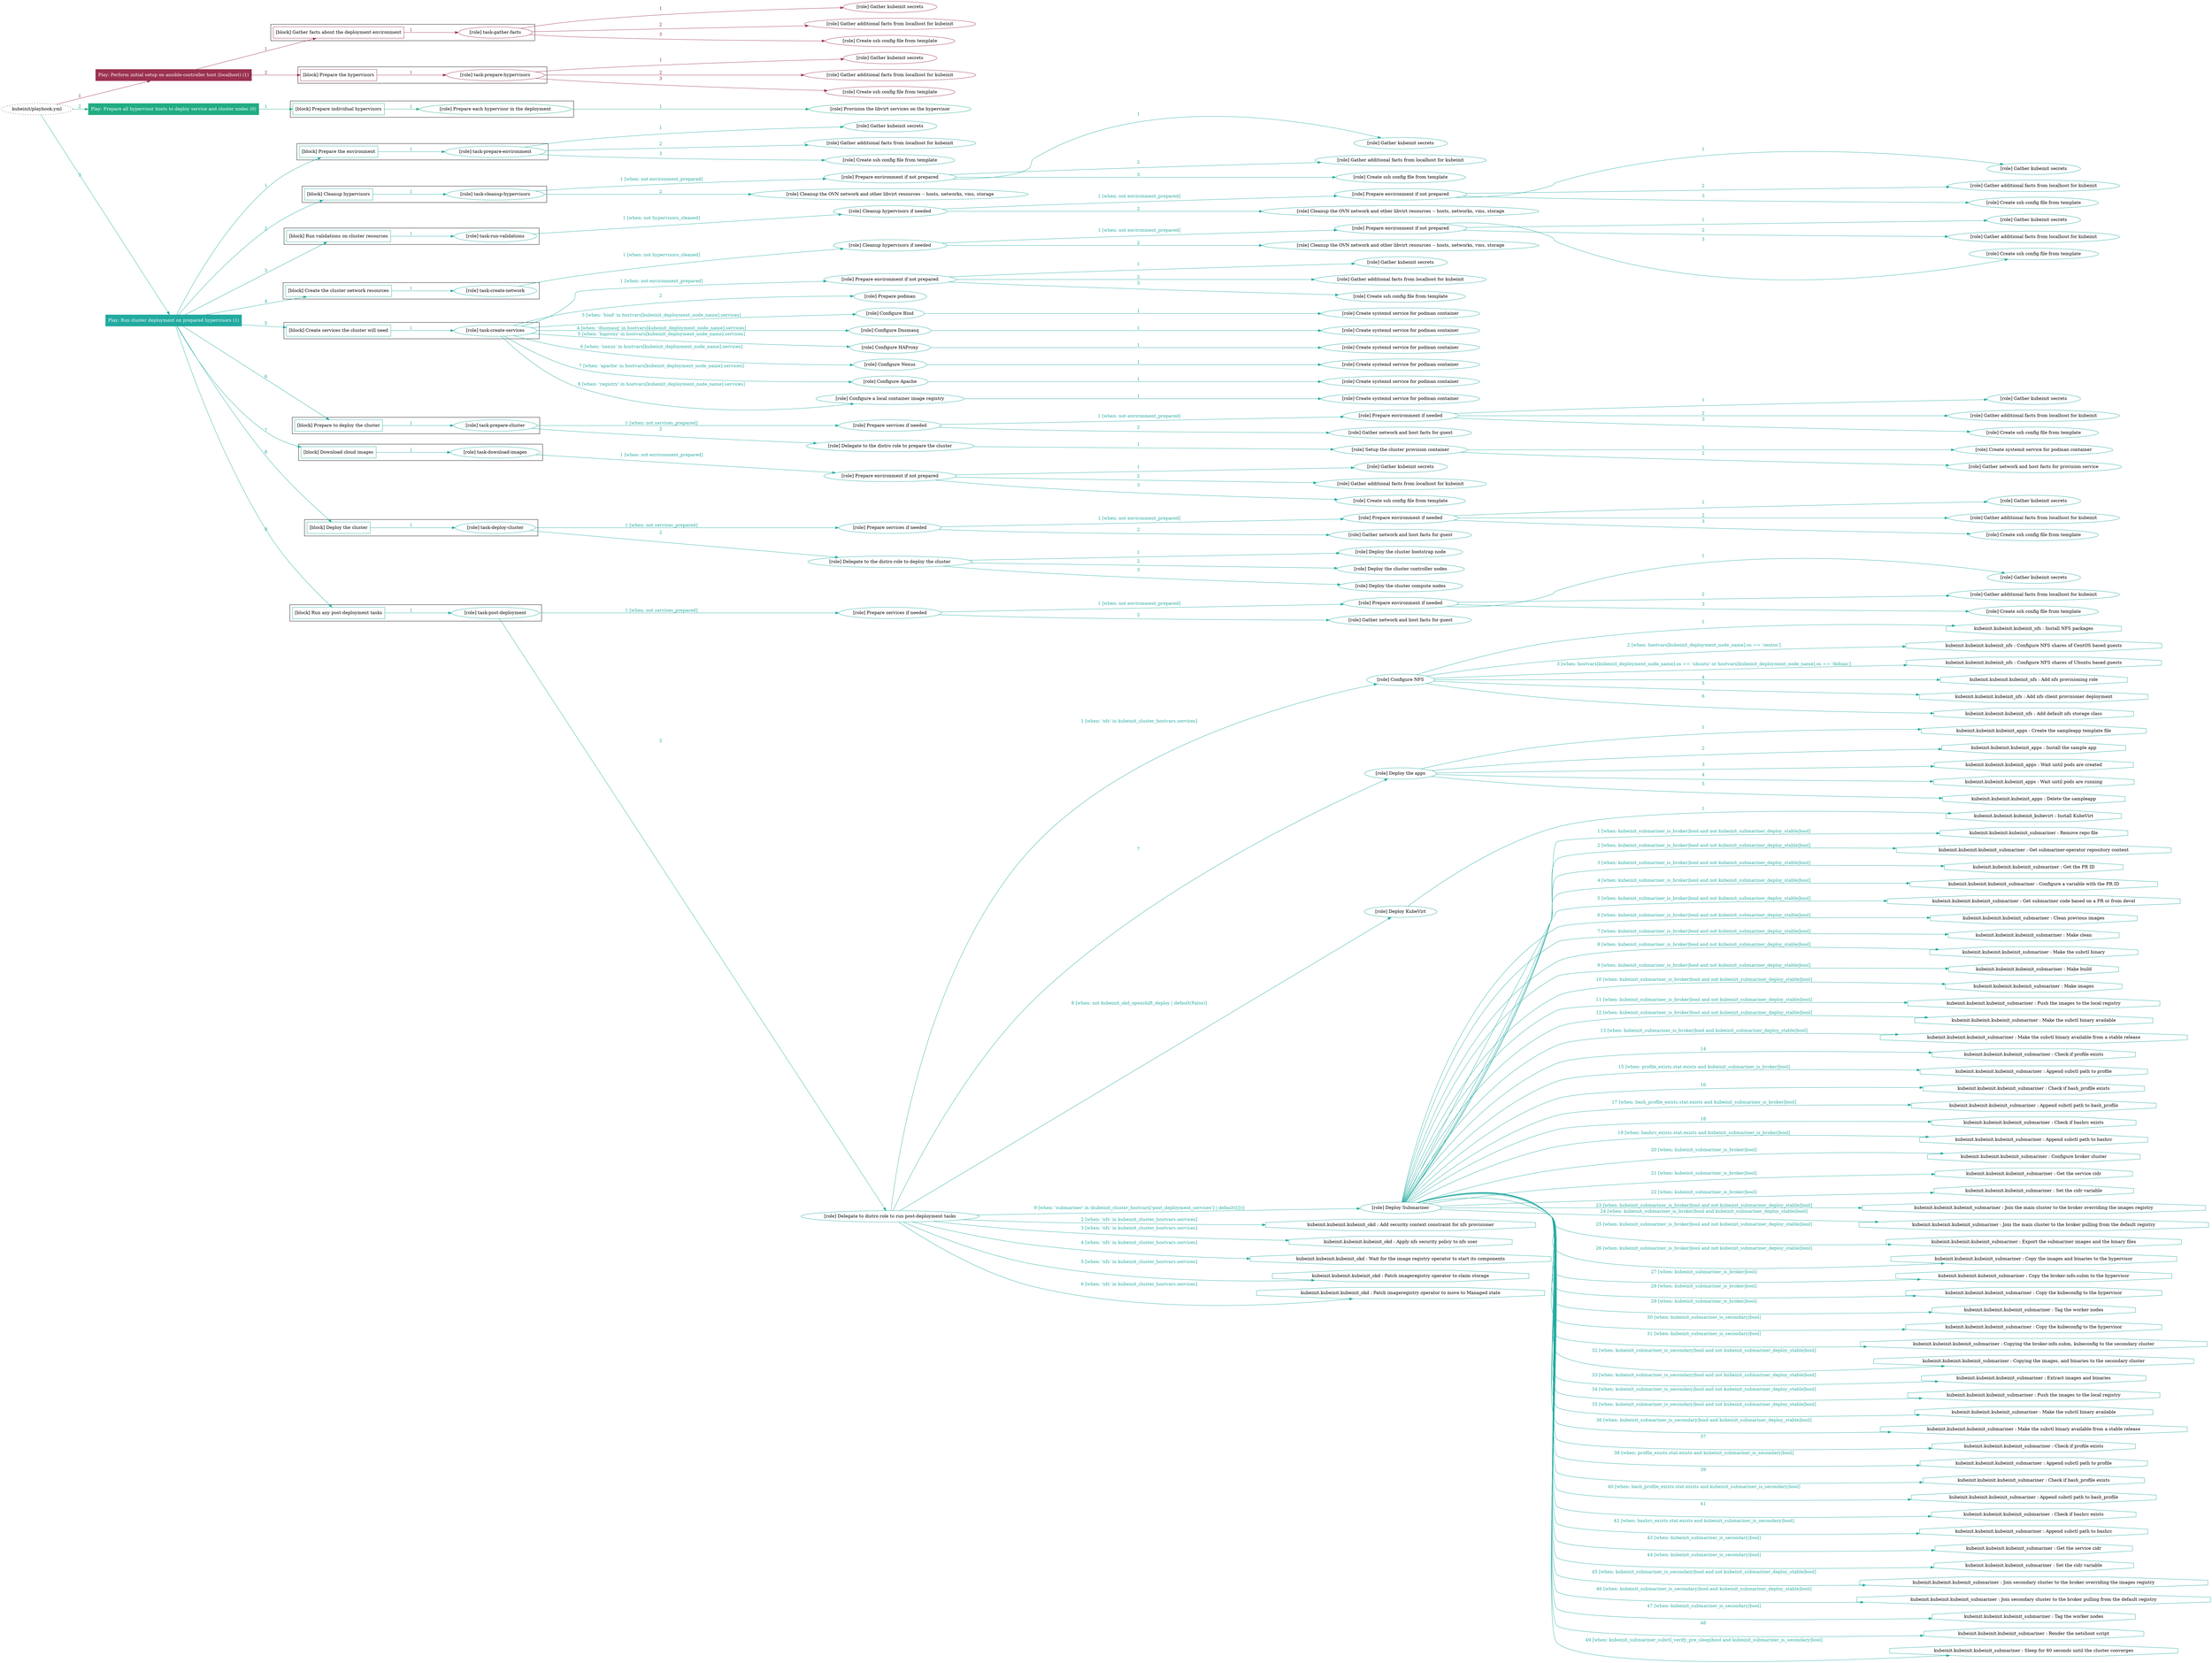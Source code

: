 digraph {
	graph [concentrate=true ordering=in rankdir=LR ratio=fill]
	edge [esep=5 sep=10]
	"kubeinit/playbook.yml" [URL="/home/runner/work/kubeinit/kubeinit/kubeinit/playbook.yml" id=playbook_0ba06809 style=dotted]
	play_1ef1e07f [label="Play: Perform initial setup on ansible-controller host (localhost) (1)" URL="/home/runner/work/kubeinit/kubeinit/kubeinit/playbook.yml" color="#9b3150" fontcolor="#ffffff" id=play_1ef1e07f shape=box style=filled tooltip=localhost]
	"kubeinit/playbook.yml" -> play_1ef1e07f [label="1 " color="#9b3150" fontcolor="#9b3150" id=edge_5cf2399c labeltooltip="1 " tooltip="1 "]
	subgraph "Gather kubeinit secrets" {
		role_e1abaa62 [label="[role] Gather kubeinit secrets" URL="/home/runner/.ansible/collections/ansible_collections/kubeinit/kubeinit/roles/kubeinit_prepare/tasks/gather_kubeinit_facts.yml" color="#9b3150" id=role_e1abaa62 tooltip="Gather kubeinit secrets"]
	}
	subgraph "Gather additional facts from localhost for kubeinit" {
		role_4204a0ca [label="[role] Gather additional facts from localhost for kubeinit" URL="/home/runner/.ansible/collections/ansible_collections/kubeinit/kubeinit/roles/kubeinit_prepare/tasks/gather_kubeinit_facts.yml" color="#9b3150" id=role_4204a0ca tooltip="Gather additional facts from localhost for kubeinit"]
	}
	subgraph "Create ssh config file from template" {
		role_544390ff [label="[role] Create ssh config file from template" URL="/home/runner/.ansible/collections/ansible_collections/kubeinit/kubeinit/roles/kubeinit_prepare/tasks/gather_kubeinit_facts.yml" color="#9b3150" id=role_544390ff tooltip="Create ssh config file from template"]
	}
	subgraph "task-gather-facts" {
		role_c8844ebc [label="[role] task-gather-facts" URL="/home/runner/work/kubeinit/kubeinit/kubeinit/playbook.yml" color="#9b3150" id=role_c8844ebc tooltip="task-gather-facts"]
		role_c8844ebc -> role_e1abaa62 [label="1 " color="#9b3150" fontcolor="#9b3150" id=edge_9b3e1310 labeltooltip="1 " tooltip="1 "]
		role_c8844ebc -> role_4204a0ca [label="2 " color="#9b3150" fontcolor="#9b3150" id=edge_805daddb labeltooltip="2 " tooltip="2 "]
		role_c8844ebc -> role_544390ff [label="3 " color="#9b3150" fontcolor="#9b3150" id=edge_c77c0e78 labeltooltip="3 " tooltip="3 "]
	}
	subgraph "Gather kubeinit secrets" {
		role_cabd3486 [label="[role] Gather kubeinit secrets" URL="/home/runner/.ansible/collections/ansible_collections/kubeinit/kubeinit/roles/kubeinit_prepare/tasks/gather_kubeinit_facts.yml" color="#9b3150" id=role_cabd3486 tooltip="Gather kubeinit secrets"]
	}
	subgraph "Gather additional facts from localhost for kubeinit" {
		role_0b562abd [label="[role] Gather additional facts from localhost for kubeinit" URL="/home/runner/.ansible/collections/ansible_collections/kubeinit/kubeinit/roles/kubeinit_prepare/tasks/gather_kubeinit_facts.yml" color="#9b3150" id=role_0b562abd tooltip="Gather additional facts from localhost for kubeinit"]
	}
	subgraph "Create ssh config file from template" {
		role_4f98666f [label="[role] Create ssh config file from template" URL="/home/runner/.ansible/collections/ansible_collections/kubeinit/kubeinit/roles/kubeinit_prepare/tasks/gather_kubeinit_facts.yml" color="#9b3150" id=role_4f98666f tooltip="Create ssh config file from template"]
	}
	subgraph "task-prepare-hypervisors" {
		role_c6de59dc [label="[role] task-prepare-hypervisors" URL="/home/runner/work/kubeinit/kubeinit/kubeinit/playbook.yml" color="#9b3150" id=role_c6de59dc tooltip="task-prepare-hypervisors"]
		role_c6de59dc -> role_cabd3486 [label="1 " color="#9b3150" fontcolor="#9b3150" id=edge_2b2eb0c2 labeltooltip="1 " tooltip="1 "]
		role_c6de59dc -> role_0b562abd [label="2 " color="#9b3150" fontcolor="#9b3150" id=edge_28237c34 labeltooltip="2 " tooltip="2 "]
		role_c6de59dc -> role_4f98666f [label="3 " color="#9b3150" fontcolor="#9b3150" id=edge_adb99a12 labeltooltip="3 " tooltip="3 "]
	}
	subgraph "Play: Perform initial setup on ansible-controller host (localhost) (1)" {
		play_1ef1e07f -> block_39d21178 [label=1 color="#9b3150" fontcolor="#9b3150" id=edge_906c42ce labeltooltip=1 tooltip=1]
		subgraph cluster_block_39d21178 {
			block_39d21178 [label="[block] Gather facts about the deployment environment" URL="/home/runner/work/kubeinit/kubeinit/kubeinit/playbook.yml" color="#9b3150" id=block_39d21178 labeltooltip="Gather facts about the deployment environment" shape=box tooltip="Gather facts about the deployment environment"]
			block_39d21178 -> role_c8844ebc [label="1 " color="#9b3150" fontcolor="#9b3150" id=edge_cdfc6896 labeltooltip="1 " tooltip="1 "]
		}
		play_1ef1e07f -> block_345c95e2 [label=2 color="#9b3150" fontcolor="#9b3150" id=edge_d37e3095 labeltooltip=2 tooltip=2]
		subgraph cluster_block_345c95e2 {
			block_345c95e2 [label="[block] Prepare the hypervisors" URL="/home/runner/work/kubeinit/kubeinit/kubeinit/playbook.yml" color="#9b3150" id=block_345c95e2 labeltooltip="Prepare the hypervisors" shape=box tooltip="Prepare the hypervisors"]
			block_345c95e2 -> role_c6de59dc [label="1 " color="#9b3150" fontcolor="#9b3150" id=edge_340ded2f labeltooltip="1 " tooltip="1 "]
		}
	}
	play_11dfd8b4 [label="Play: Prepare all hypervisor hosts to deploy service and cluster nodes (0)" URL="/home/runner/work/kubeinit/kubeinit/kubeinit/playbook.yml" color="#20ac83" fontcolor="#ffffff" id=play_11dfd8b4 shape=box style=filled tooltip="Play: Prepare all hypervisor hosts to deploy service and cluster nodes (0)"]
	"kubeinit/playbook.yml" -> play_11dfd8b4 [label="2 " color="#20ac83" fontcolor="#20ac83" id=edge_520e0c4b labeltooltip="2 " tooltip="2 "]
	subgraph "Provision the libvirt services on the hypervisor" {
		role_b0644d6a [label="[role] Provision the libvirt services on the hypervisor" URL="/home/runner/.ansible/collections/ansible_collections/kubeinit/kubeinit/roles/kubeinit_prepare/tasks/prepare_hypervisor.yml" color="#20ac83" id=role_b0644d6a tooltip="Provision the libvirt services on the hypervisor"]
	}
	subgraph "Prepare each hypervisor in the deployment" {
		role_2aa1c321 [label="[role] Prepare each hypervisor in the deployment" URL="/home/runner/work/kubeinit/kubeinit/kubeinit/playbook.yml" color="#20ac83" id=role_2aa1c321 tooltip="Prepare each hypervisor in the deployment"]
		role_2aa1c321 -> role_b0644d6a [label="1 " color="#20ac83" fontcolor="#20ac83" id=edge_6e9560a9 labeltooltip="1 " tooltip="1 "]
	}
	subgraph "Play: Prepare all hypervisor hosts to deploy service and cluster nodes (0)" {
		play_11dfd8b4 -> block_e6c1bd68 [label=1 color="#20ac83" fontcolor="#20ac83" id=edge_5496c421 labeltooltip=1 tooltip=1]
		subgraph cluster_block_e6c1bd68 {
			block_e6c1bd68 [label="[block] Prepare individual hypervisors" URL="/home/runner/work/kubeinit/kubeinit/kubeinit/playbook.yml" color="#20ac83" id=block_e6c1bd68 labeltooltip="Prepare individual hypervisors" shape=box tooltip="Prepare individual hypervisors"]
			block_e6c1bd68 -> role_2aa1c321 [label="1 " color="#20ac83" fontcolor="#20ac83" id=edge_14d8d313 labeltooltip="1 " tooltip="1 "]
		}
	}
	play_b2567d79 [label="Play: Run cluster deployment on prepared hypervisors (1)" URL="/home/runner/work/kubeinit/kubeinit/kubeinit/playbook.yml" color="#22aaa0" fontcolor="#ffffff" id=play_b2567d79 shape=box style=filled tooltip=localhost]
	"kubeinit/playbook.yml" -> play_b2567d79 [label="3 " color="#22aaa0" fontcolor="#22aaa0" id=edge_6f988dae labeltooltip="3 " tooltip="3 "]
	subgraph "Gather kubeinit secrets" {
		role_596f01ac [label="[role] Gather kubeinit secrets" URL="/home/runner/.ansible/collections/ansible_collections/kubeinit/kubeinit/roles/kubeinit_prepare/tasks/gather_kubeinit_facts.yml" color="#22aaa0" id=role_596f01ac tooltip="Gather kubeinit secrets"]
	}
	subgraph "Gather additional facts from localhost for kubeinit" {
		role_0e902ae8 [label="[role] Gather additional facts from localhost for kubeinit" URL="/home/runner/.ansible/collections/ansible_collections/kubeinit/kubeinit/roles/kubeinit_prepare/tasks/gather_kubeinit_facts.yml" color="#22aaa0" id=role_0e902ae8 tooltip="Gather additional facts from localhost for kubeinit"]
	}
	subgraph "Create ssh config file from template" {
		role_f54740e6 [label="[role] Create ssh config file from template" URL="/home/runner/.ansible/collections/ansible_collections/kubeinit/kubeinit/roles/kubeinit_prepare/tasks/gather_kubeinit_facts.yml" color="#22aaa0" id=role_f54740e6 tooltip="Create ssh config file from template"]
	}
	subgraph "task-prepare-environment" {
		role_7833d1bc [label="[role] task-prepare-environment" URL="/home/runner/work/kubeinit/kubeinit/kubeinit/playbook.yml" color="#22aaa0" id=role_7833d1bc tooltip="task-prepare-environment"]
		role_7833d1bc -> role_596f01ac [label="1 " color="#22aaa0" fontcolor="#22aaa0" id=edge_5a52179f labeltooltip="1 " tooltip="1 "]
		role_7833d1bc -> role_0e902ae8 [label="2 " color="#22aaa0" fontcolor="#22aaa0" id=edge_bc8e3a93 labeltooltip="2 " tooltip="2 "]
		role_7833d1bc -> role_f54740e6 [label="3 " color="#22aaa0" fontcolor="#22aaa0" id=edge_a6c8f0fa labeltooltip="3 " tooltip="3 "]
	}
	subgraph "Gather kubeinit secrets" {
		role_b553912b [label="[role] Gather kubeinit secrets" URL="/home/runner/.ansible/collections/ansible_collections/kubeinit/kubeinit/roles/kubeinit_prepare/tasks/gather_kubeinit_facts.yml" color="#22aaa0" id=role_b553912b tooltip="Gather kubeinit secrets"]
	}
	subgraph "Gather additional facts from localhost for kubeinit" {
		role_0f2ebf82 [label="[role] Gather additional facts from localhost for kubeinit" URL="/home/runner/.ansible/collections/ansible_collections/kubeinit/kubeinit/roles/kubeinit_prepare/tasks/gather_kubeinit_facts.yml" color="#22aaa0" id=role_0f2ebf82 tooltip="Gather additional facts from localhost for kubeinit"]
	}
	subgraph "Create ssh config file from template" {
		role_ee766142 [label="[role] Create ssh config file from template" URL="/home/runner/.ansible/collections/ansible_collections/kubeinit/kubeinit/roles/kubeinit_prepare/tasks/gather_kubeinit_facts.yml" color="#22aaa0" id=role_ee766142 tooltip="Create ssh config file from template"]
	}
	subgraph "Prepare environment if not prepared" {
		role_57fb1b07 [label="[role] Prepare environment if not prepared" URL="/home/runner/.ansible/collections/ansible_collections/kubeinit/kubeinit/roles/kubeinit_prepare/tasks/cleanup_hypervisors.yml" color="#22aaa0" id=role_57fb1b07 tooltip="Prepare environment if not prepared"]
		role_57fb1b07 -> role_b553912b [label="1 " color="#22aaa0" fontcolor="#22aaa0" id=edge_eb93ce74 labeltooltip="1 " tooltip="1 "]
		role_57fb1b07 -> role_0f2ebf82 [label="2 " color="#22aaa0" fontcolor="#22aaa0" id=edge_72944097 labeltooltip="2 " tooltip="2 "]
		role_57fb1b07 -> role_ee766142 [label="3 " color="#22aaa0" fontcolor="#22aaa0" id=edge_83c88240 labeltooltip="3 " tooltip="3 "]
	}
	subgraph "Cleanup the OVN network and other libvirt resources -- hosts, networks, vms, storage" {
		role_6599bbdc [label="[role] Cleanup the OVN network and other libvirt resources -- hosts, networks, vms, storage" URL="/home/runner/.ansible/collections/ansible_collections/kubeinit/kubeinit/roles/kubeinit_prepare/tasks/cleanup_hypervisors.yml" color="#22aaa0" id=role_6599bbdc tooltip="Cleanup the OVN network and other libvirt resources -- hosts, networks, vms, storage"]
	}
	subgraph "task-cleanup-hypervisors" {
		role_8c824170 [label="[role] task-cleanup-hypervisors" URL="/home/runner/work/kubeinit/kubeinit/kubeinit/playbook.yml" color="#22aaa0" id=role_8c824170 tooltip="task-cleanup-hypervisors"]
		role_8c824170 -> role_57fb1b07 [label="1 [when: not environment_prepared]" color="#22aaa0" fontcolor="#22aaa0" id=edge_e3d3c8bc labeltooltip="1 [when: not environment_prepared]" tooltip="1 [when: not environment_prepared]"]
		role_8c824170 -> role_6599bbdc [label="2 " color="#22aaa0" fontcolor="#22aaa0" id=edge_eef8ada5 labeltooltip="2 " tooltip="2 "]
	}
	subgraph "Gather kubeinit secrets" {
		role_ce20b075 [label="[role] Gather kubeinit secrets" URL="/home/runner/.ansible/collections/ansible_collections/kubeinit/kubeinit/roles/kubeinit_prepare/tasks/gather_kubeinit_facts.yml" color="#22aaa0" id=role_ce20b075 tooltip="Gather kubeinit secrets"]
	}
	subgraph "Gather additional facts from localhost for kubeinit" {
		role_907af05d [label="[role] Gather additional facts from localhost for kubeinit" URL="/home/runner/.ansible/collections/ansible_collections/kubeinit/kubeinit/roles/kubeinit_prepare/tasks/gather_kubeinit_facts.yml" color="#22aaa0" id=role_907af05d tooltip="Gather additional facts from localhost for kubeinit"]
	}
	subgraph "Create ssh config file from template" {
		role_1df28646 [label="[role] Create ssh config file from template" URL="/home/runner/.ansible/collections/ansible_collections/kubeinit/kubeinit/roles/kubeinit_prepare/tasks/gather_kubeinit_facts.yml" color="#22aaa0" id=role_1df28646 tooltip="Create ssh config file from template"]
	}
	subgraph "Prepare environment if not prepared" {
		role_72e4725b [label="[role] Prepare environment if not prepared" URL="/home/runner/.ansible/collections/ansible_collections/kubeinit/kubeinit/roles/kubeinit_prepare/tasks/cleanup_hypervisors.yml" color="#22aaa0" id=role_72e4725b tooltip="Prepare environment if not prepared"]
		role_72e4725b -> role_ce20b075 [label="1 " color="#22aaa0" fontcolor="#22aaa0" id=edge_6cd0f69a labeltooltip="1 " tooltip="1 "]
		role_72e4725b -> role_907af05d [label="2 " color="#22aaa0" fontcolor="#22aaa0" id=edge_c7605ec0 labeltooltip="2 " tooltip="2 "]
		role_72e4725b -> role_1df28646 [label="3 " color="#22aaa0" fontcolor="#22aaa0" id=edge_5b3034ef labeltooltip="3 " tooltip="3 "]
	}
	subgraph "Cleanup the OVN network and other libvirt resources -- hosts, networks, vms, storage" {
		role_aea0274e [label="[role] Cleanup the OVN network and other libvirt resources -- hosts, networks, vms, storage" URL="/home/runner/.ansible/collections/ansible_collections/kubeinit/kubeinit/roles/kubeinit_prepare/tasks/cleanup_hypervisors.yml" color="#22aaa0" id=role_aea0274e tooltip="Cleanup the OVN network and other libvirt resources -- hosts, networks, vms, storage"]
	}
	subgraph "Cleanup hypervisors if needed" {
		role_5b1d3fc8 [label="[role] Cleanup hypervisors if needed" URL="/home/runner/.ansible/collections/ansible_collections/kubeinit/kubeinit/roles/kubeinit_validations/tasks/main.yml" color="#22aaa0" id=role_5b1d3fc8 tooltip="Cleanup hypervisors if needed"]
		role_5b1d3fc8 -> role_72e4725b [label="1 [when: not environment_prepared]" color="#22aaa0" fontcolor="#22aaa0" id=edge_c1a637bc labeltooltip="1 [when: not environment_prepared]" tooltip="1 [when: not environment_prepared]"]
		role_5b1d3fc8 -> role_aea0274e [label="2 " color="#22aaa0" fontcolor="#22aaa0" id=edge_fb9d9a87 labeltooltip="2 " tooltip="2 "]
	}
	subgraph "task-run-validations" {
		role_18f19231 [label="[role] task-run-validations" URL="/home/runner/work/kubeinit/kubeinit/kubeinit/playbook.yml" color="#22aaa0" id=role_18f19231 tooltip="task-run-validations"]
		role_18f19231 -> role_5b1d3fc8 [label="1 [when: not hypervisors_cleaned]" color="#22aaa0" fontcolor="#22aaa0" id=edge_50635db2 labeltooltip="1 [when: not hypervisors_cleaned]" tooltip="1 [when: not hypervisors_cleaned]"]
	}
	subgraph "Gather kubeinit secrets" {
		role_97bba1fa [label="[role] Gather kubeinit secrets" URL="/home/runner/.ansible/collections/ansible_collections/kubeinit/kubeinit/roles/kubeinit_prepare/tasks/gather_kubeinit_facts.yml" color="#22aaa0" id=role_97bba1fa tooltip="Gather kubeinit secrets"]
	}
	subgraph "Gather additional facts from localhost for kubeinit" {
		role_0a4de897 [label="[role] Gather additional facts from localhost for kubeinit" URL="/home/runner/.ansible/collections/ansible_collections/kubeinit/kubeinit/roles/kubeinit_prepare/tasks/gather_kubeinit_facts.yml" color="#22aaa0" id=role_0a4de897 tooltip="Gather additional facts from localhost for kubeinit"]
	}
	subgraph "Create ssh config file from template" {
		role_2fd07096 [label="[role] Create ssh config file from template" URL="/home/runner/.ansible/collections/ansible_collections/kubeinit/kubeinit/roles/kubeinit_prepare/tasks/gather_kubeinit_facts.yml" color="#22aaa0" id=role_2fd07096 tooltip="Create ssh config file from template"]
	}
	subgraph "Prepare environment if not prepared" {
		role_dc3c2148 [label="[role] Prepare environment if not prepared" URL="/home/runner/.ansible/collections/ansible_collections/kubeinit/kubeinit/roles/kubeinit_prepare/tasks/cleanup_hypervisors.yml" color="#22aaa0" id=role_dc3c2148 tooltip="Prepare environment if not prepared"]
		role_dc3c2148 -> role_97bba1fa [label="1 " color="#22aaa0" fontcolor="#22aaa0" id=edge_aa80f60f labeltooltip="1 " tooltip="1 "]
		role_dc3c2148 -> role_0a4de897 [label="2 " color="#22aaa0" fontcolor="#22aaa0" id=edge_fb69e16f labeltooltip="2 " tooltip="2 "]
		role_dc3c2148 -> role_2fd07096 [label="3 " color="#22aaa0" fontcolor="#22aaa0" id=edge_92752a09 labeltooltip="3 " tooltip="3 "]
	}
	subgraph "Cleanup the OVN network and other libvirt resources -- hosts, networks, vms, storage" {
		role_239dc823 [label="[role] Cleanup the OVN network and other libvirt resources -- hosts, networks, vms, storage" URL="/home/runner/.ansible/collections/ansible_collections/kubeinit/kubeinit/roles/kubeinit_prepare/tasks/cleanup_hypervisors.yml" color="#22aaa0" id=role_239dc823 tooltip="Cleanup the OVN network and other libvirt resources -- hosts, networks, vms, storage"]
	}
	subgraph "Cleanup hypervisors if needed" {
		role_e943801d [label="[role] Cleanup hypervisors if needed" URL="/home/runner/.ansible/collections/ansible_collections/kubeinit/kubeinit/roles/kubeinit_libvirt/tasks/create_network.yml" color="#22aaa0" id=role_e943801d tooltip="Cleanup hypervisors if needed"]
		role_e943801d -> role_dc3c2148 [label="1 [when: not environment_prepared]" color="#22aaa0" fontcolor="#22aaa0" id=edge_fe57ce7d labeltooltip="1 [when: not environment_prepared]" tooltip="1 [when: not environment_prepared]"]
		role_e943801d -> role_239dc823 [label="2 " color="#22aaa0" fontcolor="#22aaa0" id=edge_bf5b4150 labeltooltip="2 " tooltip="2 "]
	}
	subgraph "task-create-network" {
		role_50ed735a [label="[role] task-create-network" URL="/home/runner/work/kubeinit/kubeinit/kubeinit/playbook.yml" color="#22aaa0" id=role_50ed735a tooltip="task-create-network"]
		role_50ed735a -> role_e943801d [label="1 [when: not hypervisors_cleaned]" color="#22aaa0" fontcolor="#22aaa0" id=edge_01bf3381 labeltooltip="1 [when: not hypervisors_cleaned]" tooltip="1 [when: not hypervisors_cleaned]"]
	}
	subgraph "Gather kubeinit secrets" {
		role_fb18065a [label="[role] Gather kubeinit secrets" URL="/home/runner/.ansible/collections/ansible_collections/kubeinit/kubeinit/roles/kubeinit_prepare/tasks/gather_kubeinit_facts.yml" color="#22aaa0" id=role_fb18065a tooltip="Gather kubeinit secrets"]
	}
	subgraph "Gather additional facts from localhost for kubeinit" {
		role_981ea0cd [label="[role] Gather additional facts from localhost for kubeinit" URL="/home/runner/.ansible/collections/ansible_collections/kubeinit/kubeinit/roles/kubeinit_prepare/tasks/gather_kubeinit_facts.yml" color="#22aaa0" id=role_981ea0cd tooltip="Gather additional facts from localhost for kubeinit"]
	}
	subgraph "Create ssh config file from template" {
		role_f1e90117 [label="[role] Create ssh config file from template" URL="/home/runner/.ansible/collections/ansible_collections/kubeinit/kubeinit/roles/kubeinit_prepare/tasks/gather_kubeinit_facts.yml" color="#22aaa0" id=role_f1e90117 tooltip="Create ssh config file from template"]
	}
	subgraph "Prepare environment if not prepared" {
		role_c0b096b8 [label="[role] Prepare environment if not prepared" URL="/home/runner/.ansible/collections/ansible_collections/kubeinit/kubeinit/roles/kubeinit_services/tasks/main.yml" color="#22aaa0" id=role_c0b096b8 tooltip="Prepare environment if not prepared"]
		role_c0b096b8 -> role_fb18065a [label="1 " color="#22aaa0" fontcolor="#22aaa0" id=edge_3b2905ea labeltooltip="1 " tooltip="1 "]
		role_c0b096b8 -> role_981ea0cd [label="2 " color="#22aaa0" fontcolor="#22aaa0" id=edge_f84f2949 labeltooltip="2 " tooltip="2 "]
		role_c0b096b8 -> role_f1e90117 [label="3 " color="#22aaa0" fontcolor="#22aaa0" id=edge_141ab87f labeltooltip="3 " tooltip="3 "]
	}
	subgraph "Prepare podman" {
		role_6a098e09 [label="[role] Prepare podman" URL="/home/runner/.ansible/collections/ansible_collections/kubeinit/kubeinit/roles/kubeinit_services/tasks/00_create_service_pod.yml" color="#22aaa0" id=role_6a098e09 tooltip="Prepare podman"]
	}
	subgraph "Create systemd service for podman container" {
		role_2f6ad3c1 [label="[role] Create systemd service for podman container" URL="/home/runner/.ansible/collections/ansible_collections/kubeinit/kubeinit/roles/kubeinit_bind/tasks/main.yml" color="#22aaa0" id=role_2f6ad3c1 tooltip="Create systemd service for podman container"]
	}
	subgraph "Configure Bind" {
		role_67753fcb [label="[role] Configure Bind" URL="/home/runner/.ansible/collections/ansible_collections/kubeinit/kubeinit/roles/kubeinit_services/tasks/start_services_containers.yml" color="#22aaa0" id=role_67753fcb tooltip="Configure Bind"]
		role_67753fcb -> role_2f6ad3c1 [label="1 " color="#22aaa0" fontcolor="#22aaa0" id=edge_d0b9793d labeltooltip="1 " tooltip="1 "]
	}
	subgraph "Create systemd service for podman container" {
		role_a6d3f0c7 [label="[role] Create systemd service for podman container" URL="/home/runner/.ansible/collections/ansible_collections/kubeinit/kubeinit/roles/kubeinit_dnsmasq/tasks/main.yml" color="#22aaa0" id=role_a6d3f0c7 tooltip="Create systemd service for podman container"]
	}
	subgraph "Configure Dnsmasq" {
		role_2c07e127 [label="[role] Configure Dnsmasq" URL="/home/runner/.ansible/collections/ansible_collections/kubeinit/kubeinit/roles/kubeinit_services/tasks/start_services_containers.yml" color="#22aaa0" id=role_2c07e127 tooltip="Configure Dnsmasq"]
		role_2c07e127 -> role_a6d3f0c7 [label="1 " color="#22aaa0" fontcolor="#22aaa0" id=edge_0812b0d8 labeltooltip="1 " tooltip="1 "]
	}
	subgraph "Create systemd service for podman container" {
		role_f1660438 [label="[role] Create systemd service for podman container" URL="/home/runner/.ansible/collections/ansible_collections/kubeinit/kubeinit/roles/kubeinit_haproxy/tasks/main.yml" color="#22aaa0" id=role_f1660438 tooltip="Create systemd service for podman container"]
	}
	subgraph "Configure HAProxy" {
		role_6e4618e3 [label="[role] Configure HAProxy" URL="/home/runner/.ansible/collections/ansible_collections/kubeinit/kubeinit/roles/kubeinit_services/tasks/start_services_containers.yml" color="#22aaa0" id=role_6e4618e3 tooltip="Configure HAProxy"]
		role_6e4618e3 -> role_f1660438 [label="1 " color="#22aaa0" fontcolor="#22aaa0" id=edge_f76a3fea labeltooltip="1 " tooltip="1 "]
	}
	subgraph "Create systemd service for podman container" {
		role_baa889d9 [label="[role] Create systemd service for podman container" URL="/home/runner/.ansible/collections/ansible_collections/kubeinit/kubeinit/roles/kubeinit_nexus/tasks/main.yml" color="#22aaa0" id=role_baa889d9 tooltip="Create systemd service for podman container"]
	}
	subgraph "Configure Nexus" {
		role_d83d3315 [label="[role] Configure Nexus" URL="/home/runner/.ansible/collections/ansible_collections/kubeinit/kubeinit/roles/kubeinit_services/tasks/start_services_containers.yml" color="#22aaa0" id=role_d83d3315 tooltip="Configure Nexus"]
		role_d83d3315 -> role_baa889d9 [label="1 " color="#22aaa0" fontcolor="#22aaa0" id=edge_ee62737e labeltooltip="1 " tooltip="1 "]
	}
	subgraph "Create systemd service for podman container" {
		role_2b4079a6 [label="[role] Create systemd service for podman container" URL="/home/runner/.ansible/collections/ansible_collections/kubeinit/kubeinit/roles/kubeinit_apache/tasks/main.yml" color="#22aaa0" id=role_2b4079a6 tooltip="Create systemd service for podman container"]
	}
	subgraph "Configure Apache" {
		role_cbadccc1 [label="[role] Configure Apache" URL="/home/runner/.ansible/collections/ansible_collections/kubeinit/kubeinit/roles/kubeinit_services/tasks/start_services_containers.yml" color="#22aaa0" id=role_cbadccc1 tooltip="Configure Apache"]
		role_cbadccc1 -> role_2b4079a6 [label="1 " color="#22aaa0" fontcolor="#22aaa0" id=edge_00b11c1c labeltooltip="1 " tooltip="1 "]
	}
	subgraph "Create systemd service for podman container" {
		role_4177e3ff [label="[role] Create systemd service for podman container" URL="/home/runner/.ansible/collections/ansible_collections/kubeinit/kubeinit/roles/kubeinit_registry/tasks/main.yml" color="#22aaa0" id=role_4177e3ff tooltip="Create systemd service for podman container"]
	}
	subgraph "Configure a local container image registry" {
		role_4006bf5e [label="[role] Configure a local container image registry" URL="/home/runner/.ansible/collections/ansible_collections/kubeinit/kubeinit/roles/kubeinit_services/tasks/start_services_containers.yml" color="#22aaa0" id=role_4006bf5e tooltip="Configure a local container image registry"]
		role_4006bf5e -> role_4177e3ff [label="1 " color="#22aaa0" fontcolor="#22aaa0" id=edge_b1175a8a labeltooltip="1 " tooltip="1 "]
	}
	subgraph "task-create-services" {
		role_bbc8c0d2 [label="[role] task-create-services" URL="/home/runner/work/kubeinit/kubeinit/kubeinit/playbook.yml" color="#22aaa0" id=role_bbc8c0d2 tooltip="task-create-services"]
		role_bbc8c0d2 -> role_c0b096b8 [label="1 [when: not environment_prepared]" color="#22aaa0" fontcolor="#22aaa0" id=edge_ce3d0dc5 labeltooltip="1 [when: not environment_prepared]" tooltip="1 [when: not environment_prepared]"]
		role_bbc8c0d2 -> role_6a098e09 [label="2 " color="#22aaa0" fontcolor="#22aaa0" id=edge_217875cc labeltooltip="2 " tooltip="2 "]
		role_bbc8c0d2 -> role_67753fcb [label="3 [when: 'bind' in hostvars[kubeinit_deployment_node_name].services]" color="#22aaa0" fontcolor="#22aaa0" id=edge_db32ff7a labeltooltip="3 [when: 'bind' in hostvars[kubeinit_deployment_node_name].services]" tooltip="3 [when: 'bind' in hostvars[kubeinit_deployment_node_name].services]"]
		role_bbc8c0d2 -> role_2c07e127 [label="4 [when: 'dnsmasq' in hostvars[kubeinit_deployment_node_name].services]" color="#22aaa0" fontcolor="#22aaa0" id=edge_f9fc2f17 labeltooltip="4 [when: 'dnsmasq' in hostvars[kubeinit_deployment_node_name].services]" tooltip="4 [when: 'dnsmasq' in hostvars[kubeinit_deployment_node_name].services]"]
		role_bbc8c0d2 -> role_6e4618e3 [label="5 [when: 'haproxy' in hostvars[kubeinit_deployment_node_name].services]" color="#22aaa0" fontcolor="#22aaa0" id=edge_4295c1f7 labeltooltip="5 [when: 'haproxy' in hostvars[kubeinit_deployment_node_name].services]" tooltip="5 [when: 'haproxy' in hostvars[kubeinit_deployment_node_name].services]"]
		role_bbc8c0d2 -> role_d83d3315 [label="6 [when: 'nexus' in hostvars[kubeinit_deployment_node_name].services]" color="#22aaa0" fontcolor="#22aaa0" id=edge_b8f7791f labeltooltip="6 [when: 'nexus' in hostvars[kubeinit_deployment_node_name].services]" tooltip="6 [when: 'nexus' in hostvars[kubeinit_deployment_node_name].services]"]
		role_bbc8c0d2 -> role_cbadccc1 [label="7 [when: 'apache' in hostvars[kubeinit_deployment_node_name].services]" color="#22aaa0" fontcolor="#22aaa0" id=edge_e00394c6 labeltooltip="7 [when: 'apache' in hostvars[kubeinit_deployment_node_name].services]" tooltip="7 [when: 'apache' in hostvars[kubeinit_deployment_node_name].services]"]
		role_bbc8c0d2 -> role_4006bf5e [label="8 [when: 'registry' in hostvars[kubeinit_deployment_node_name].services]" color="#22aaa0" fontcolor="#22aaa0" id=edge_2e42da60 labeltooltip="8 [when: 'registry' in hostvars[kubeinit_deployment_node_name].services]" tooltip="8 [when: 'registry' in hostvars[kubeinit_deployment_node_name].services]"]
	}
	subgraph "Gather kubeinit secrets" {
		role_7c3a53c6 [label="[role] Gather kubeinit secrets" URL="/home/runner/.ansible/collections/ansible_collections/kubeinit/kubeinit/roles/kubeinit_prepare/tasks/gather_kubeinit_facts.yml" color="#22aaa0" id=role_7c3a53c6 tooltip="Gather kubeinit secrets"]
	}
	subgraph "Gather additional facts from localhost for kubeinit" {
		role_aa9f4e24 [label="[role] Gather additional facts from localhost for kubeinit" URL="/home/runner/.ansible/collections/ansible_collections/kubeinit/kubeinit/roles/kubeinit_prepare/tasks/gather_kubeinit_facts.yml" color="#22aaa0" id=role_aa9f4e24 tooltip="Gather additional facts from localhost for kubeinit"]
	}
	subgraph "Create ssh config file from template" {
		role_c075768e [label="[role] Create ssh config file from template" URL="/home/runner/.ansible/collections/ansible_collections/kubeinit/kubeinit/roles/kubeinit_prepare/tasks/gather_kubeinit_facts.yml" color="#22aaa0" id=role_c075768e tooltip="Create ssh config file from template"]
	}
	subgraph "Prepare environment if needed" {
		role_ecd1838a [label="[role] Prepare environment if needed" URL="/home/runner/.ansible/collections/ansible_collections/kubeinit/kubeinit/roles/kubeinit_services/tasks/prepare_services.yml" color="#22aaa0" id=role_ecd1838a tooltip="Prepare environment if needed"]
		role_ecd1838a -> role_7c3a53c6 [label="1 " color="#22aaa0" fontcolor="#22aaa0" id=edge_8f7ed103 labeltooltip="1 " tooltip="1 "]
		role_ecd1838a -> role_aa9f4e24 [label="2 " color="#22aaa0" fontcolor="#22aaa0" id=edge_48c83d47 labeltooltip="2 " tooltip="2 "]
		role_ecd1838a -> role_c075768e [label="3 " color="#22aaa0" fontcolor="#22aaa0" id=edge_5f0ad713 labeltooltip="3 " tooltip="3 "]
	}
	subgraph "Gather network and host facts for guest" {
		role_85d31f2e [label="[role] Gather network and host facts for guest" URL="/home/runner/.ansible/collections/ansible_collections/kubeinit/kubeinit/roles/kubeinit_services/tasks/prepare_services.yml" color="#22aaa0" id=role_85d31f2e tooltip="Gather network and host facts for guest"]
	}
	subgraph "Prepare services if needed" {
		role_3ff280d9 [label="[role] Prepare services if needed" URL="/home/runner/.ansible/collections/ansible_collections/kubeinit/kubeinit/roles/kubeinit_prepare/tasks/prepare_cluster.yml" color="#22aaa0" id=role_3ff280d9 tooltip="Prepare services if needed"]
		role_3ff280d9 -> role_ecd1838a [label="1 [when: not environment_prepared]" color="#22aaa0" fontcolor="#22aaa0" id=edge_e6804fc5 labeltooltip="1 [when: not environment_prepared]" tooltip="1 [when: not environment_prepared]"]
		role_3ff280d9 -> role_85d31f2e [label="2 " color="#22aaa0" fontcolor="#22aaa0" id=edge_556425b8 labeltooltip="2 " tooltip="2 "]
	}
	subgraph "Create systemd service for podman container" {
		role_16b64a32 [label="[role] Create systemd service for podman container" URL="/home/runner/.ansible/collections/ansible_collections/kubeinit/kubeinit/roles/kubeinit_services/tasks/create_provision_container.yml" color="#22aaa0" id=role_16b64a32 tooltip="Create systemd service for podman container"]
	}
	subgraph "Gather network and host facts for provision service" {
		role_60bfe64b [label="[role] Gather network and host facts for provision service" URL="/home/runner/.ansible/collections/ansible_collections/kubeinit/kubeinit/roles/kubeinit_services/tasks/create_provision_container.yml" color="#22aaa0" id=role_60bfe64b tooltip="Gather network and host facts for provision service"]
	}
	subgraph "Setup the cluster provision container" {
		role_27b310d5 [label="[role] Setup the cluster provision container" URL="/home/runner/.ansible/collections/ansible_collections/kubeinit/kubeinit/roles/kubeinit_okd/tasks/prepare_cluster.yml" color="#22aaa0" id=role_27b310d5 tooltip="Setup the cluster provision container"]
		role_27b310d5 -> role_16b64a32 [label="1 " color="#22aaa0" fontcolor="#22aaa0" id=edge_279125be labeltooltip="1 " tooltip="1 "]
		role_27b310d5 -> role_60bfe64b [label="2 " color="#22aaa0" fontcolor="#22aaa0" id=edge_b827cbac labeltooltip="2 " tooltip="2 "]
	}
	subgraph "Delegate to the distro role to prepare the cluster" {
		role_af9efa96 [label="[role] Delegate to the distro role to prepare the cluster" URL="/home/runner/.ansible/collections/ansible_collections/kubeinit/kubeinit/roles/kubeinit_prepare/tasks/prepare_cluster.yml" color="#22aaa0" id=role_af9efa96 tooltip="Delegate to the distro role to prepare the cluster"]
		role_af9efa96 -> role_27b310d5 [label="1 " color="#22aaa0" fontcolor="#22aaa0" id=edge_c6215e0a labeltooltip="1 " tooltip="1 "]
	}
	subgraph "task-prepare-cluster" {
		role_3de61d1f [label="[role] task-prepare-cluster" URL="/home/runner/work/kubeinit/kubeinit/kubeinit/playbook.yml" color="#22aaa0" id=role_3de61d1f tooltip="task-prepare-cluster"]
		role_3de61d1f -> role_3ff280d9 [label="1 [when: not services_prepared]" color="#22aaa0" fontcolor="#22aaa0" id=edge_e37351d6 labeltooltip="1 [when: not services_prepared]" tooltip="1 [when: not services_prepared]"]
		role_3de61d1f -> role_af9efa96 [label="2 " color="#22aaa0" fontcolor="#22aaa0" id=edge_346e7b69 labeltooltip="2 " tooltip="2 "]
	}
	subgraph "Gather kubeinit secrets" {
		role_cd64378e [label="[role] Gather kubeinit secrets" URL="/home/runner/.ansible/collections/ansible_collections/kubeinit/kubeinit/roles/kubeinit_prepare/tasks/gather_kubeinit_facts.yml" color="#22aaa0" id=role_cd64378e tooltip="Gather kubeinit secrets"]
	}
	subgraph "Gather additional facts from localhost for kubeinit" {
		role_631753a5 [label="[role] Gather additional facts from localhost for kubeinit" URL="/home/runner/.ansible/collections/ansible_collections/kubeinit/kubeinit/roles/kubeinit_prepare/tasks/gather_kubeinit_facts.yml" color="#22aaa0" id=role_631753a5 tooltip="Gather additional facts from localhost for kubeinit"]
	}
	subgraph "Create ssh config file from template" {
		role_12ad161e [label="[role] Create ssh config file from template" URL="/home/runner/.ansible/collections/ansible_collections/kubeinit/kubeinit/roles/kubeinit_prepare/tasks/gather_kubeinit_facts.yml" color="#22aaa0" id=role_12ad161e tooltip="Create ssh config file from template"]
	}
	subgraph "Prepare environment if not prepared" {
		role_80defa33 [label="[role] Prepare environment if not prepared" URL="/home/runner/.ansible/collections/ansible_collections/kubeinit/kubeinit/roles/kubeinit_libvirt/tasks/download_cloud_images.yml" color="#22aaa0" id=role_80defa33 tooltip="Prepare environment if not prepared"]
		role_80defa33 -> role_cd64378e [label="1 " color="#22aaa0" fontcolor="#22aaa0" id=edge_71f524a7 labeltooltip="1 " tooltip="1 "]
		role_80defa33 -> role_631753a5 [label="2 " color="#22aaa0" fontcolor="#22aaa0" id=edge_489d56a8 labeltooltip="2 " tooltip="2 "]
		role_80defa33 -> role_12ad161e [label="3 " color="#22aaa0" fontcolor="#22aaa0" id=edge_f58abca8 labeltooltip="3 " tooltip="3 "]
	}
	subgraph "task-download-images" {
		role_ab9e5bb1 [label="[role] task-download-images" URL="/home/runner/work/kubeinit/kubeinit/kubeinit/playbook.yml" color="#22aaa0" id=role_ab9e5bb1 tooltip="task-download-images"]
		role_ab9e5bb1 -> role_80defa33 [label="1 [when: not environment_prepared]" color="#22aaa0" fontcolor="#22aaa0" id=edge_1f83a8bc labeltooltip="1 [when: not environment_prepared]" tooltip="1 [when: not environment_prepared]"]
	}
	subgraph "Gather kubeinit secrets" {
		role_1de358d2 [label="[role] Gather kubeinit secrets" URL="/home/runner/.ansible/collections/ansible_collections/kubeinit/kubeinit/roles/kubeinit_prepare/tasks/gather_kubeinit_facts.yml" color="#22aaa0" id=role_1de358d2 tooltip="Gather kubeinit secrets"]
	}
	subgraph "Gather additional facts from localhost for kubeinit" {
		role_dd868fa6 [label="[role] Gather additional facts from localhost for kubeinit" URL="/home/runner/.ansible/collections/ansible_collections/kubeinit/kubeinit/roles/kubeinit_prepare/tasks/gather_kubeinit_facts.yml" color="#22aaa0" id=role_dd868fa6 tooltip="Gather additional facts from localhost for kubeinit"]
	}
	subgraph "Create ssh config file from template" {
		role_17424209 [label="[role] Create ssh config file from template" URL="/home/runner/.ansible/collections/ansible_collections/kubeinit/kubeinit/roles/kubeinit_prepare/tasks/gather_kubeinit_facts.yml" color="#22aaa0" id=role_17424209 tooltip="Create ssh config file from template"]
	}
	subgraph "Prepare environment if needed" {
		role_e0175680 [label="[role] Prepare environment if needed" URL="/home/runner/.ansible/collections/ansible_collections/kubeinit/kubeinit/roles/kubeinit_services/tasks/prepare_services.yml" color="#22aaa0" id=role_e0175680 tooltip="Prepare environment if needed"]
		role_e0175680 -> role_1de358d2 [label="1 " color="#22aaa0" fontcolor="#22aaa0" id=edge_be880afa labeltooltip="1 " tooltip="1 "]
		role_e0175680 -> role_dd868fa6 [label="2 " color="#22aaa0" fontcolor="#22aaa0" id=edge_3a2cda57 labeltooltip="2 " tooltip="2 "]
		role_e0175680 -> role_17424209 [label="3 " color="#22aaa0" fontcolor="#22aaa0" id=edge_c0c3b458 labeltooltip="3 " tooltip="3 "]
	}
	subgraph "Gather network and host facts for guest" {
		role_a7ae604b [label="[role] Gather network and host facts for guest" URL="/home/runner/.ansible/collections/ansible_collections/kubeinit/kubeinit/roles/kubeinit_services/tasks/prepare_services.yml" color="#22aaa0" id=role_a7ae604b tooltip="Gather network and host facts for guest"]
	}
	subgraph "Prepare services if needed" {
		role_2d8ae97f [label="[role] Prepare services if needed" URL="/home/runner/.ansible/collections/ansible_collections/kubeinit/kubeinit/roles/kubeinit_prepare/tasks/deploy_cluster.yml" color="#22aaa0" id=role_2d8ae97f tooltip="Prepare services if needed"]
		role_2d8ae97f -> role_e0175680 [label="1 [when: not environment_prepared]" color="#22aaa0" fontcolor="#22aaa0" id=edge_a54cbc22 labeltooltip="1 [when: not environment_prepared]" tooltip="1 [when: not environment_prepared]"]
		role_2d8ae97f -> role_a7ae604b [label="2 " color="#22aaa0" fontcolor="#22aaa0" id=edge_8b0da1c7 labeltooltip="2 " tooltip="2 "]
	}
	subgraph "Deploy the cluster bootstrap node" {
		role_219f4aa9 [label="[role] Deploy the cluster bootstrap node" URL="/home/runner/.ansible/collections/ansible_collections/kubeinit/kubeinit/roles/kubeinit_okd/tasks/main.yml" color="#22aaa0" id=role_219f4aa9 tooltip="Deploy the cluster bootstrap node"]
	}
	subgraph "Deploy the cluster controller nodes" {
		role_f5c4d0aa [label="[role] Deploy the cluster controller nodes" URL="/home/runner/.ansible/collections/ansible_collections/kubeinit/kubeinit/roles/kubeinit_okd/tasks/main.yml" color="#22aaa0" id=role_f5c4d0aa tooltip="Deploy the cluster controller nodes"]
	}
	subgraph "Deploy the cluster compute nodes" {
		role_32667401 [label="[role] Deploy the cluster compute nodes" URL="/home/runner/.ansible/collections/ansible_collections/kubeinit/kubeinit/roles/kubeinit_okd/tasks/main.yml" color="#22aaa0" id=role_32667401 tooltip="Deploy the cluster compute nodes"]
	}
	subgraph "Delegate to the distro role to deploy the cluster" {
		role_a85ffa16 [label="[role] Delegate to the distro role to deploy the cluster" URL="/home/runner/.ansible/collections/ansible_collections/kubeinit/kubeinit/roles/kubeinit_prepare/tasks/deploy_cluster.yml" color="#22aaa0" id=role_a85ffa16 tooltip="Delegate to the distro role to deploy the cluster"]
		role_a85ffa16 -> role_219f4aa9 [label="1 " color="#22aaa0" fontcolor="#22aaa0" id=edge_cb0ee4c4 labeltooltip="1 " tooltip="1 "]
		role_a85ffa16 -> role_f5c4d0aa [label="2 " color="#22aaa0" fontcolor="#22aaa0" id=edge_979a3f67 labeltooltip="2 " tooltip="2 "]
		role_a85ffa16 -> role_32667401 [label="3 " color="#22aaa0" fontcolor="#22aaa0" id=edge_c4a10495 labeltooltip="3 " tooltip="3 "]
	}
	subgraph "task-deploy-cluster" {
		role_3853a273 [label="[role] task-deploy-cluster" URL="/home/runner/work/kubeinit/kubeinit/kubeinit/playbook.yml" color="#22aaa0" id=role_3853a273 tooltip="task-deploy-cluster"]
		role_3853a273 -> role_2d8ae97f [label="1 [when: not services_prepared]" color="#22aaa0" fontcolor="#22aaa0" id=edge_210cf572 labeltooltip="1 [when: not services_prepared]" tooltip="1 [when: not services_prepared]"]
		role_3853a273 -> role_a85ffa16 [label="2 " color="#22aaa0" fontcolor="#22aaa0" id=edge_cc40e281 labeltooltip="2 " tooltip="2 "]
	}
	subgraph "Gather kubeinit secrets" {
		role_19e85719 [label="[role] Gather kubeinit secrets" URL="/home/runner/.ansible/collections/ansible_collections/kubeinit/kubeinit/roles/kubeinit_prepare/tasks/gather_kubeinit_facts.yml" color="#22aaa0" id=role_19e85719 tooltip="Gather kubeinit secrets"]
	}
	subgraph "Gather additional facts from localhost for kubeinit" {
		role_8dc3aba9 [label="[role] Gather additional facts from localhost for kubeinit" URL="/home/runner/.ansible/collections/ansible_collections/kubeinit/kubeinit/roles/kubeinit_prepare/tasks/gather_kubeinit_facts.yml" color="#22aaa0" id=role_8dc3aba9 tooltip="Gather additional facts from localhost for kubeinit"]
	}
	subgraph "Create ssh config file from template" {
		role_fad159ff [label="[role] Create ssh config file from template" URL="/home/runner/.ansible/collections/ansible_collections/kubeinit/kubeinit/roles/kubeinit_prepare/tasks/gather_kubeinit_facts.yml" color="#22aaa0" id=role_fad159ff tooltip="Create ssh config file from template"]
	}
	subgraph "Prepare environment if needed" {
		role_8e96329e [label="[role] Prepare environment if needed" URL="/home/runner/.ansible/collections/ansible_collections/kubeinit/kubeinit/roles/kubeinit_services/tasks/prepare_services.yml" color="#22aaa0" id=role_8e96329e tooltip="Prepare environment if needed"]
		role_8e96329e -> role_19e85719 [label="1 " color="#22aaa0" fontcolor="#22aaa0" id=edge_75a7ec65 labeltooltip="1 " tooltip="1 "]
		role_8e96329e -> role_8dc3aba9 [label="2 " color="#22aaa0" fontcolor="#22aaa0" id=edge_712a24f5 labeltooltip="2 " tooltip="2 "]
		role_8e96329e -> role_fad159ff [label="3 " color="#22aaa0" fontcolor="#22aaa0" id=edge_c6048021 labeltooltip="3 " tooltip="3 "]
	}
	subgraph "Gather network and host facts for guest" {
		role_473c50c7 [label="[role] Gather network and host facts for guest" URL="/home/runner/.ansible/collections/ansible_collections/kubeinit/kubeinit/roles/kubeinit_services/tasks/prepare_services.yml" color="#22aaa0" id=role_473c50c7 tooltip="Gather network and host facts for guest"]
	}
	subgraph "Prepare services if needed" {
		role_ebee32e4 [label="[role] Prepare services if needed" URL="/home/runner/.ansible/collections/ansible_collections/kubeinit/kubeinit/roles/kubeinit_prepare/tasks/post_deployment.yml" color="#22aaa0" id=role_ebee32e4 tooltip="Prepare services if needed"]
		role_ebee32e4 -> role_8e96329e [label="1 [when: not environment_prepared]" color="#22aaa0" fontcolor="#22aaa0" id=edge_4f11a5a0 labeltooltip="1 [when: not environment_prepared]" tooltip="1 [when: not environment_prepared]"]
		role_ebee32e4 -> role_473c50c7 [label="2 " color="#22aaa0" fontcolor="#22aaa0" id=edge_f4cede90 labeltooltip="2 " tooltip="2 "]
	}
	subgraph "Configure NFS" {
		role_7d0f3ca5 [label="[role] Configure NFS" URL="/home/runner/.ansible/collections/ansible_collections/kubeinit/kubeinit/roles/kubeinit_okd/tasks/post_deployment_tasks.yml" color="#22aaa0" id=role_7d0f3ca5 tooltip="Configure NFS"]
		task_5d57edf8 [label="kubeinit.kubeinit.kubeinit_nfs : Install NFS packages" URL="/home/runner/.ansible/collections/ansible_collections/kubeinit/kubeinit/roles/kubeinit_nfs/tasks/main.yml" color="#22aaa0" id=task_5d57edf8 shape=octagon tooltip="kubeinit.kubeinit.kubeinit_nfs : Install NFS packages"]
		role_7d0f3ca5 -> task_5d57edf8 [label="1 " color="#22aaa0" fontcolor="#22aaa0" id=edge_92c81729 labeltooltip="1 " tooltip="1 "]
		task_1f4f4457 [label="kubeinit.kubeinit.kubeinit_nfs : Configure NFS shares of CentOS based guests" URL="/home/runner/.ansible/collections/ansible_collections/kubeinit/kubeinit/roles/kubeinit_nfs/tasks/main.yml" color="#22aaa0" id=task_1f4f4457 shape=octagon tooltip="kubeinit.kubeinit.kubeinit_nfs : Configure NFS shares of CentOS based guests"]
		role_7d0f3ca5 -> task_1f4f4457 [label="2 [when: hostvars[kubeinit_deployment_node_name].os == 'centos']" color="#22aaa0" fontcolor="#22aaa0" id=edge_4b50b33c labeltooltip="2 [when: hostvars[kubeinit_deployment_node_name].os == 'centos']" tooltip="2 [when: hostvars[kubeinit_deployment_node_name].os == 'centos']"]
		task_80723807 [label="kubeinit.kubeinit.kubeinit_nfs : Configure NFS shares of Ubuntu based guests" URL="/home/runner/.ansible/collections/ansible_collections/kubeinit/kubeinit/roles/kubeinit_nfs/tasks/main.yml" color="#22aaa0" id=task_80723807 shape=octagon tooltip="kubeinit.kubeinit.kubeinit_nfs : Configure NFS shares of Ubuntu based guests"]
		role_7d0f3ca5 -> task_80723807 [label="3 [when: hostvars[kubeinit_deployment_node_name].os == 'ubuntu' or hostvars[kubeinit_deployment_node_name].os == 'debian']" color="#22aaa0" fontcolor="#22aaa0" id=edge_0598dace labeltooltip="3 [when: hostvars[kubeinit_deployment_node_name].os == 'ubuntu' or hostvars[kubeinit_deployment_node_name].os == 'debian']" tooltip="3 [when: hostvars[kubeinit_deployment_node_name].os == 'ubuntu' or hostvars[kubeinit_deployment_node_name].os == 'debian']"]
		task_18f78af8 [label="kubeinit.kubeinit.kubeinit_nfs : Add nfs provisioning role" URL="/home/runner/.ansible/collections/ansible_collections/kubeinit/kubeinit/roles/kubeinit_nfs/tasks/main.yml" color="#22aaa0" id=task_18f78af8 shape=octagon tooltip="kubeinit.kubeinit.kubeinit_nfs : Add nfs provisioning role"]
		role_7d0f3ca5 -> task_18f78af8 [label="4 " color="#22aaa0" fontcolor="#22aaa0" id=edge_8dc35140 labeltooltip="4 " tooltip="4 "]
		task_da0f6249 [label="kubeinit.kubeinit.kubeinit_nfs : Add nfs client provisioner deployment" URL="/home/runner/.ansible/collections/ansible_collections/kubeinit/kubeinit/roles/kubeinit_nfs/tasks/main.yml" color="#22aaa0" id=task_da0f6249 shape=octagon tooltip="kubeinit.kubeinit.kubeinit_nfs : Add nfs client provisioner deployment"]
		role_7d0f3ca5 -> task_da0f6249 [label="5 " color="#22aaa0" fontcolor="#22aaa0" id=edge_0c0661b2 labeltooltip="5 " tooltip="5 "]
		task_7d8e5593 [label="kubeinit.kubeinit.kubeinit_nfs : Add default nfs storage class" URL="/home/runner/.ansible/collections/ansible_collections/kubeinit/kubeinit/roles/kubeinit_nfs/tasks/main.yml" color="#22aaa0" id=task_7d8e5593 shape=octagon tooltip="kubeinit.kubeinit.kubeinit_nfs : Add default nfs storage class"]
		role_7d0f3ca5 -> task_7d8e5593 [label="6 " color="#22aaa0" fontcolor="#22aaa0" id=edge_a5704e97 labeltooltip="6 " tooltip="6 "]
	}
	subgraph "Deploy the apps" {
		role_6da12bef [label="[role] Deploy the apps" URL="/home/runner/.ansible/collections/ansible_collections/kubeinit/kubeinit/roles/kubeinit_okd/tasks/post_deployment_tasks.yml" color="#22aaa0" id=role_6da12bef tooltip="Deploy the apps"]
		task_48173cf3 [label="kubeinit.kubeinit.kubeinit_apps : Create the sampleapp template file" URL="/home/runner/.ansible/collections/ansible_collections/kubeinit/kubeinit/roles/kubeinit_apps/tasks/sampleapp.yml" color="#22aaa0" id=task_48173cf3 shape=octagon tooltip="kubeinit.kubeinit.kubeinit_apps : Create the sampleapp template file"]
		role_6da12bef -> task_48173cf3 [label="1 " color="#22aaa0" fontcolor="#22aaa0" id=edge_9edf02b9 labeltooltip="1 " tooltip="1 "]
		task_d09e64e8 [label="kubeinit.kubeinit.kubeinit_apps : Install the sample app" URL="/home/runner/.ansible/collections/ansible_collections/kubeinit/kubeinit/roles/kubeinit_apps/tasks/sampleapp.yml" color="#22aaa0" id=task_d09e64e8 shape=octagon tooltip="kubeinit.kubeinit.kubeinit_apps : Install the sample app"]
		role_6da12bef -> task_d09e64e8 [label="2 " color="#22aaa0" fontcolor="#22aaa0" id=edge_ba39fd05 labeltooltip="2 " tooltip="2 "]
		task_d9a44708 [label="kubeinit.kubeinit.kubeinit_apps : Wait until pods are created" URL="/home/runner/.ansible/collections/ansible_collections/kubeinit/kubeinit/roles/kubeinit_apps/tasks/sampleapp.yml" color="#22aaa0" id=task_d9a44708 shape=octagon tooltip="kubeinit.kubeinit.kubeinit_apps : Wait until pods are created"]
		role_6da12bef -> task_d9a44708 [label="3 " color="#22aaa0" fontcolor="#22aaa0" id=edge_e3e29bac labeltooltip="3 " tooltip="3 "]
		task_1f5cab0b [label="kubeinit.kubeinit.kubeinit_apps : Wait until pods are running" URL="/home/runner/.ansible/collections/ansible_collections/kubeinit/kubeinit/roles/kubeinit_apps/tasks/sampleapp.yml" color="#22aaa0" id=task_1f5cab0b shape=octagon tooltip="kubeinit.kubeinit.kubeinit_apps : Wait until pods are running"]
		role_6da12bef -> task_1f5cab0b [label="4 " color="#22aaa0" fontcolor="#22aaa0" id=edge_22a20c76 labeltooltip="4 " tooltip="4 "]
		task_35fa4830 [label="kubeinit.kubeinit.kubeinit_apps : Delete the sampleapp" URL="/home/runner/.ansible/collections/ansible_collections/kubeinit/kubeinit/roles/kubeinit_apps/tasks/sampleapp.yml" color="#22aaa0" id=task_35fa4830 shape=octagon tooltip="kubeinit.kubeinit.kubeinit_apps : Delete the sampleapp"]
		role_6da12bef -> task_35fa4830 [label="5 " color="#22aaa0" fontcolor="#22aaa0" id=edge_98794083 labeltooltip="5 " tooltip="5 "]
	}
	subgraph "Deploy KubeVirt" {
		role_facb8857 [label="[role] Deploy KubeVirt" URL="/home/runner/.ansible/collections/ansible_collections/kubeinit/kubeinit/roles/kubeinit_okd/tasks/post_deployment_tasks.yml" color="#22aaa0" id=role_facb8857 tooltip="Deploy KubeVirt"]
		task_df0e54b8 [label="kubeinit.kubeinit.kubeinit_kubevirt : Install KubeVirt" URL="/home/runner/.ansible/collections/ansible_collections/kubeinit/kubeinit/roles/kubeinit_kubevirt/tasks/main.yml" color="#22aaa0" id=task_df0e54b8 shape=octagon tooltip="kubeinit.kubeinit.kubeinit_kubevirt : Install KubeVirt"]
		role_facb8857 -> task_df0e54b8 [label="1 " color="#22aaa0" fontcolor="#22aaa0" id=edge_f4835cd1 labeltooltip="1 " tooltip="1 "]
	}
	subgraph "Deploy Submariner" {
		role_f90849ed [label="[role] Deploy Submariner" URL="/home/runner/.ansible/collections/ansible_collections/kubeinit/kubeinit/roles/kubeinit_okd/tasks/post_deployment_tasks.yml" color="#22aaa0" id=role_f90849ed tooltip="Deploy Submariner"]
		task_bb1054c6 [label="kubeinit.kubeinit.kubeinit_submariner : Remove repo file" URL="/home/runner/.ansible/collections/ansible_collections/kubeinit/kubeinit/roles/kubeinit_submariner/tasks/00_broker_deployment.yml" color="#22aaa0" id=task_bb1054c6 shape=octagon tooltip="kubeinit.kubeinit.kubeinit_submariner : Remove repo file"]
		role_f90849ed -> task_bb1054c6 [label="1 [when: kubeinit_submariner_is_broker|bool and not kubeinit_submariner_deploy_stable|bool]" color="#22aaa0" fontcolor="#22aaa0" id=edge_2705bbcc labeltooltip="1 [when: kubeinit_submariner_is_broker|bool and not kubeinit_submariner_deploy_stable|bool]" tooltip="1 [when: kubeinit_submariner_is_broker|bool and not kubeinit_submariner_deploy_stable|bool]"]
		task_278c1da4 [label="kubeinit.kubeinit.kubeinit_submariner : Get submariner-operator repository content" URL="/home/runner/.ansible/collections/ansible_collections/kubeinit/kubeinit/roles/kubeinit_submariner/tasks/00_broker_deployment.yml" color="#22aaa0" id=task_278c1da4 shape=octagon tooltip="kubeinit.kubeinit.kubeinit_submariner : Get submariner-operator repository content"]
		role_f90849ed -> task_278c1da4 [label="2 [when: kubeinit_submariner_is_broker|bool and not kubeinit_submariner_deploy_stable|bool]" color="#22aaa0" fontcolor="#22aaa0" id=edge_4ad7de1e labeltooltip="2 [when: kubeinit_submariner_is_broker|bool and not kubeinit_submariner_deploy_stable|bool]" tooltip="2 [when: kubeinit_submariner_is_broker|bool and not kubeinit_submariner_deploy_stable|bool]"]
		task_18f798a8 [label="kubeinit.kubeinit.kubeinit_submariner : Get the PR ID" URL="/home/runner/.ansible/collections/ansible_collections/kubeinit/kubeinit/roles/kubeinit_submariner/tasks/00_broker_deployment.yml" color="#22aaa0" id=task_18f798a8 shape=octagon tooltip="kubeinit.kubeinit.kubeinit_submariner : Get the PR ID"]
		role_f90849ed -> task_18f798a8 [label="3 [when: kubeinit_submariner_is_broker|bool and not kubeinit_submariner_deploy_stable|bool]" color="#22aaa0" fontcolor="#22aaa0" id=edge_27c461de labeltooltip="3 [when: kubeinit_submariner_is_broker|bool and not kubeinit_submariner_deploy_stable|bool]" tooltip="3 [when: kubeinit_submariner_is_broker|bool and not kubeinit_submariner_deploy_stable|bool]"]
		task_f6b625e8 [label="kubeinit.kubeinit.kubeinit_submariner : Configure a variable with the PR ID" URL="/home/runner/.ansible/collections/ansible_collections/kubeinit/kubeinit/roles/kubeinit_submariner/tasks/00_broker_deployment.yml" color="#22aaa0" id=task_f6b625e8 shape=octagon tooltip="kubeinit.kubeinit.kubeinit_submariner : Configure a variable with the PR ID"]
		role_f90849ed -> task_f6b625e8 [label="4 [when: kubeinit_submariner_is_broker|bool and not kubeinit_submariner_deploy_stable|bool]" color="#22aaa0" fontcolor="#22aaa0" id=edge_0de39861 labeltooltip="4 [when: kubeinit_submariner_is_broker|bool and not kubeinit_submariner_deploy_stable|bool]" tooltip="4 [when: kubeinit_submariner_is_broker|bool and not kubeinit_submariner_deploy_stable|bool]"]
		task_bad0f6b8 [label="kubeinit.kubeinit.kubeinit_submariner : Get submariner code based on a PR or from devel" URL="/home/runner/.ansible/collections/ansible_collections/kubeinit/kubeinit/roles/kubeinit_submariner/tasks/00_broker_deployment.yml" color="#22aaa0" id=task_bad0f6b8 shape=octagon tooltip="kubeinit.kubeinit.kubeinit_submariner : Get submariner code based on a PR or from devel"]
		role_f90849ed -> task_bad0f6b8 [label="5 [when: kubeinit_submariner_is_broker|bool and not kubeinit_submariner_deploy_stable|bool]" color="#22aaa0" fontcolor="#22aaa0" id=edge_1a341059 labeltooltip="5 [when: kubeinit_submariner_is_broker|bool and not kubeinit_submariner_deploy_stable|bool]" tooltip="5 [when: kubeinit_submariner_is_broker|bool and not kubeinit_submariner_deploy_stable|bool]"]
		task_fd127fff [label="kubeinit.kubeinit.kubeinit_submariner : Clean previous images" URL="/home/runner/.ansible/collections/ansible_collections/kubeinit/kubeinit/roles/kubeinit_submariner/tasks/00_broker_deployment.yml" color="#22aaa0" id=task_fd127fff shape=octagon tooltip="kubeinit.kubeinit.kubeinit_submariner : Clean previous images"]
		role_f90849ed -> task_fd127fff [label="6 [when: kubeinit_submariner_is_broker|bool and not kubeinit_submariner_deploy_stable|bool]" color="#22aaa0" fontcolor="#22aaa0" id=edge_a2c391fc labeltooltip="6 [when: kubeinit_submariner_is_broker|bool and not kubeinit_submariner_deploy_stable|bool]" tooltip="6 [when: kubeinit_submariner_is_broker|bool and not kubeinit_submariner_deploy_stable|bool]"]
		task_f0c2a92f [label="kubeinit.kubeinit.kubeinit_submariner : Make clean" URL="/home/runner/.ansible/collections/ansible_collections/kubeinit/kubeinit/roles/kubeinit_submariner/tasks/00_broker_deployment.yml" color="#22aaa0" id=task_f0c2a92f shape=octagon tooltip="kubeinit.kubeinit.kubeinit_submariner : Make clean"]
		role_f90849ed -> task_f0c2a92f [label="7 [when: kubeinit_submariner_is_broker|bool and not kubeinit_submariner_deploy_stable|bool]" color="#22aaa0" fontcolor="#22aaa0" id=edge_9b4fc4d5 labeltooltip="7 [when: kubeinit_submariner_is_broker|bool and not kubeinit_submariner_deploy_stable|bool]" tooltip="7 [when: kubeinit_submariner_is_broker|bool and not kubeinit_submariner_deploy_stable|bool]"]
		task_4ce502ed [label="kubeinit.kubeinit.kubeinit_submariner : Make the subctl binary" URL="/home/runner/.ansible/collections/ansible_collections/kubeinit/kubeinit/roles/kubeinit_submariner/tasks/00_broker_deployment.yml" color="#22aaa0" id=task_4ce502ed shape=octagon tooltip="kubeinit.kubeinit.kubeinit_submariner : Make the subctl binary"]
		role_f90849ed -> task_4ce502ed [label="8 [when: kubeinit_submariner_is_broker|bool and not kubeinit_submariner_deploy_stable|bool]" color="#22aaa0" fontcolor="#22aaa0" id=edge_4f95d38a labeltooltip="8 [when: kubeinit_submariner_is_broker|bool and not kubeinit_submariner_deploy_stable|bool]" tooltip="8 [when: kubeinit_submariner_is_broker|bool and not kubeinit_submariner_deploy_stable|bool]"]
		task_4914f60c [label="kubeinit.kubeinit.kubeinit_submariner : Make build" URL="/home/runner/.ansible/collections/ansible_collections/kubeinit/kubeinit/roles/kubeinit_submariner/tasks/00_broker_deployment.yml" color="#22aaa0" id=task_4914f60c shape=octagon tooltip="kubeinit.kubeinit.kubeinit_submariner : Make build"]
		role_f90849ed -> task_4914f60c [label="9 [when: kubeinit_submariner_is_broker|bool and not kubeinit_submariner_deploy_stable|bool]" color="#22aaa0" fontcolor="#22aaa0" id=edge_992bf9af labeltooltip="9 [when: kubeinit_submariner_is_broker|bool and not kubeinit_submariner_deploy_stable|bool]" tooltip="9 [when: kubeinit_submariner_is_broker|bool and not kubeinit_submariner_deploy_stable|bool]"]
		task_18a6a997 [label="kubeinit.kubeinit.kubeinit_submariner : Make images" URL="/home/runner/.ansible/collections/ansible_collections/kubeinit/kubeinit/roles/kubeinit_submariner/tasks/00_broker_deployment.yml" color="#22aaa0" id=task_18a6a997 shape=octagon tooltip="kubeinit.kubeinit.kubeinit_submariner : Make images"]
		role_f90849ed -> task_18a6a997 [label="10 [when: kubeinit_submariner_is_broker|bool and not kubeinit_submariner_deploy_stable|bool]" color="#22aaa0" fontcolor="#22aaa0" id=edge_278f79d4 labeltooltip="10 [when: kubeinit_submariner_is_broker|bool and not kubeinit_submariner_deploy_stable|bool]" tooltip="10 [when: kubeinit_submariner_is_broker|bool and not kubeinit_submariner_deploy_stable|bool]"]
		task_763ae681 [label="kubeinit.kubeinit.kubeinit_submariner : Push the images to the local registry" URL="/home/runner/.ansible/collections/ansible_collections/kubeinit/kubeinit/roles/kubeinit_submariner/tasks/00_broker_deployment.yml" color="#22aaa0" id=task_763ae681 shape=octagon tooltip="kubeinit.kubeinit.kubeinit_submariner : Push the images to the local registry"]
		role_f90849ed -> task_763ae681 [label="11 [when: kubeinit_submariner_is_broker|bool and not kubeinit_submariner_deploy_stable|bool]" color="#22aaa0" fontcolor="#22aaa0" id=edge_c34c32f1 labeltooltip="11 [when: kubeinit_submariner_is_broker|bool and not kubeinit_submariner_deploy_stable|bool]" tooltip="11 [when: kubeinit_submariner_is_broker|bool and not kubeinit_submariner_deploy_stable|bool]"]
		task_5adab01f [label="kubeinit.kubeinit.kubeinit_submariner : Make the subctl binary available" URL="/home/runner/.ansible/collections/ansible_collections/kubeinit/kubeinit/roles/kubeinit_submariner/tasks/00_broker_deployment.yml" color="#22aaa0" id=task_5adab01f shape=octagon tooltip="kubeinit.kubeinit.kubeinit_submariner : Make the subctl binary available"]
		role_f90849ed -> task_5adab01f [label="12 [when: kubeinit_submariner_is_broker|bool and not kubeinit_submariner_deploy_stable|bool]" color="#22aaa0" fontcolor="#22aaa0" id=edge_d754f500 labeltooltip="12 [when: kubeinit_submariner_is_broker|bool and not kubeinit_submariner_deploy_stable|bool]" tooltip="12 [when: kubeinit_submariner_is_broker|bool and not kubeinit_submariner_deploy_stable|bool]"]
		task_d3133961 [label="kubeinit.kubeinit.kubeinit_submariner : Make the subctl binary available from a stable release" URL="/home/runner/.ansible/collections/ansible_collections/kubeinit/kubeinit/roles/kubeinit_submariner/tasks/00_broker_deployment.yml" color="#22aaa0" id=task_d3133961 shape=octagon tooltip="kubeinit.kubeinit.kubeinit_submariner : Make the subctl binary available from a stable release"]
		role_f90849ed -> task_d3133961 [label="13 [when: kubeinit_submariner_is_broker|bool and kubeinit_submariner_deploy_stable|bool]" color="#22aaa0" fontcolor="#22aaa0" id=edge_c466a66d labeltooltip="13 [when: kubeinit_submariner_is_broker|bool and kubeinit_submariner_deploy_stable|bool]" tooltip="13 [when: kubeinit_submariner_is_broker|bool and kubeinit_submariner_deploy_stable|bool]"]
		task_c7f7c20d [label="kubeinit.kubeinit.kubeinit_submariner : Check if profile exists" URL="/home/runner/.ansible/collections/ansible_collections/kubeinit/kubeinit/roles/kubeinit_submariner/tasks/00_broker_deployment.yml" color="#22aaa0" id=task_c7f7c20d shape=octagon tooltip="kubeinit.kubeinit.kubeinit_submariner : Check if profile exists"]
		role_f90849ed -> task_c7f7c20d [label="14 " color="#22aaa0" fontcolor="#22aaa0" id=edge_3de26161 labeltooltip="14 " tooltip="14 "]
		task_832f7e0a [label="kubeinit.kubeinit.kubeinit_submariner : Append subctl path to profile" URL="/home/runner/.ansible/collections/ansible_collections/kubeinit/kubeinit/roles/kubeinit_submariner/tasks/00_broker_deployment.yml" color="#22aaa0" id=task_832f7e0a shape=octagon tooltip="kubeinit.kubeinit.kubeinit_submariner : Append subctl path to profile"]
		role_f90849ed -> task_832f7e0a [label="15 [when: profile_exists.stat.exists and kubeinit_submariner_is_broker|bool]" color="#22aaa0" fontcolor="#22aaa0" id=edge_e4b63219 labeltooltip="15 [when: profile_exists.stat.exists and kubeinit_submariner_is_broker|bool]" tooltip="15 [when: profile_exists.stat.exists and kubeinit_submariner_is_broker|bool]"]
		task_b0445759 [label="kubeinit.kubeinit.kubeinit_submariner : Check if bash_profile exists" URL="/home/runner/.ansible/collections/ansible_collections/kubeinit/kubeinit/roles/kubeinit_submariner/tasks/00_broker_deployment.yml" color="#22aaa0" id=task_b0445759 shape=octagon tooltip="kubeinit.kubeinit.kubeinit_submariner : Check if bash_profile exists"]
		role_f90849ed -> task_b0445759 [label="16 " color="#22aaa0" fontcolor="#22aaa0" id=edge_900db3ab labeltooltip="16 " tooltip="16 "]
		task_b87fe230 [label="kubeinit.kubeinit.kubeinit_submariner : Append subctl path to bash_profile" URL="/home/runner/.ansible/collections/ansible_collections/kubeinit/kubeinit/roles/kubeinit_submariner/tasks/00_broker_deployment.yml" color="#22aaa0" id=task_b87fe230 shape=octagon tooltip="kubeinit.kubeinit.kubeinit_submariner : Append subctl path to bash_profile"]
		role_f90849ed -> task_b87fe230 [label="17 [when: bash_profile_exists.stat.exists and kubeinit_submariner_is_broker|bool]" color="#22aaa0" fontcolor="#22aaa0" id=edge_0ed5f036 labeltooltip="17 [when: bash_profile_exists.stat.exists and kubeinit_submariner_is_broker|bool]" tooltip="17 [when: bash_profile_exists.stat.exists and kubeinit_submariner_is_broker|bool]"]
		task_a2d4e190 [label="kubeinit.kubeinit.kubeinit_submariner : Check if bashrc exists" URL="/home/runner/.ansible/collections/ansible_collections/kubeinit/kubeinit/roles/kubeinit_submariner/tasks/00_broker_deployment.yml" color="#22aaa0" id=task_a2d4e190 shape=octagon tooltip="kubeinit.kubeinit.kubeinit_submariner : Check if bashrc exists"]
		role_f90849ed -> task_a2d4e190 [label="18 " color="#22aaa0" fontcolor="#22aaa0" id=edge_65062975 labeltooltip="18 " tooltip="18 "]
		task_6040bac6 [label="kubeinit.kubeinit.kubeinit_submariner : Append subctl path to bashrc" URL="/home/runner/.ansible/collections/ansible_collections/kubeinit/kubeinit/roles/kubeinit_submariner/tasks/00_broker_deployment.yml" color="#22aaa0" id=task_6040bac6 shape=octagon tooltip="kubeinit.kubeinit.kubeinit_submariner : Append subctl path to bashrc"]
		role_f90849ed -> task_6040bac6 [label="19 [when: bashrc_exists.stat.exists and kubeinit_submariner_is_broker|bool]" color="#22aaa0" fontcolor="#22aaa0" id=edge_16eb59e9 labeltooltip="19 [when: bashrc_exists.stat.exists and kubeinit_submariner_is_broker|bool]" tooltip="19 [when: bashrc_exists.stat.exists and kubeinit_submariner_is_broker|bool]"]
		task_7a72475e [label="kubeinit.kubeinit.kubeinit_submariner : Configure broker cluster" URL="/home/runner/.ansible/collections/ansible_collections/kubeinit/kubeinit/roles/kubeinit_submariner/tasks/00_broker_deployment.yml" color="#22aaa0" id=task_7a72475e shape=octagon tooltip="kubeinit.kubeinit.kubeinit_submariner : Configure broker cluster"]
		role_f90849ed -> task_7a72475e [label="20 [when: kubeinit_submariner_is_broker|bool]" color="#22aaa0" fontcolor="#22aaa0" id=edge_d8c3f9c6 labeltooltip="20 [when: kubeinit_submariner_is_broker|bool]" tooltip="20 [when: kubeinit_submariner_is_broker|bool]"]
		task_4202013a [label="kubeinit.kubeinit.kubeinit_submariner : Get the service cidr" URL="/home/runner/.ansible/collections/ansible_collections/kubeinit/kubeinit/roles/kubeinit_submariner/tasks/00_broker_deployment.yml" color="#22aaa0" id=task_4202013a shape=octagon tooltip="kubeinit.kubeinit.kubeinit_submariner : Get the service cidr"]
		role_f90849ed -> task_4202013a [label="21 [when: kubeinit_submariner_is_broker|bool]" color="#22aaa0" fontcolor="#22aaa0" id=edge_c903e018 labeltooltip="21 [when: kubeinit_submariner_is_broker|bool]" tooltip="21 [when: kubeinit_submariner_is_broker|bool]"]
		task_bfd017cc [label="kubeinit.kubeinit.kubeinit_submariner : Set the cidr variable" URL="/home/runner/.ansible/collections/ansible_collections/kubeinit/kubeinit/roles/kubeinit_submariner/tasks/00_broker_deployment.yml" color="#22aaa0" id=task_bfd017cc shape=octagon tooltip="kubeinit.kubeinit.kubeinit_submariner : Set the cidr variable"]
		role_f90849ed -> task_bfd017cc [label="22 [when: kubeinit_submariner_is_broker|bool]" color="#22aaa0" fontcolor="#22aaa0" id=edge_0c940336 labeltooltip="22 [when: kubeinit_submariner_is_broker|bool]" tooltip="22 [when: kubeinit_submariner_is_broker|bool]"]
		task_cc224692 [label="kubeinit.kubeinit.kubeinit_submariner : Join the main cluster to the broker overriding the images registry" URL="/home/runner/.ansible/collections/ansible_collections/kubeinit/kubeinit/roles/kubeinit_submariner/tasks/00_broker_deployment.yml" color="#22aaa0" id=task_cc224692 shape=octagon tooltip="kubeinit.kubeinit.kubeinit_submariner : Join the main cluster to the broker overriding the images registry"]
		role_f90849ed -> task_cc224692 [label="23 [when: kubeinit_submariner_is_broker|bool and not kubeinit_submariner_deploy_stable|bool]" color="#22aaa0" fontcolor="#22aaa0" id=edge_40148d2c labeltooltip="23 [when: kubeinit_submariner_is_broker|bool and not kubeinit_submariner_deploy_stable|bool]" tooltip="23 [when: kubeinit_submariner_is_broker|bool and not kubeinit_submariner_deploy_stable|bool]"]
		task_4b25ebbd [label="kubeinit.kubeinit.kubeinit_submariner : Join the main cluster to the broker pulling from the default registry" URL="/home/runner/.ansible/collections/ansible_collections/kubeinit/kubeinit/roles/kubeinit_submariner/tasks/00_broker_deployment.yml" color="#22aaa0" id=task_4b25ebbd shape=octagon tooltip="kubeinit.kubeinit.kubeinit_submariner : Join the main cluster to the broker pulling from the default registry"]
		role_f90849ed -> task_4b25ebbd [label="24 [when: kubeinit_submariner_is_broker|bool and kubeinit_submariner_deploy_stable|bool]" color="#22aaa0" fontcolor="#22aaa0" id=edge_c91d3851 labeltooltip="24 [when: kubeinit_submariner_is_broker|bool and kubeinit_submariner_deploy_stable|bool]" tooltip="24 [when: kubeinit_submariner_is_broker|bool and kubeinit_submariner_deploy_stable|bool]"]
		task_d370e5ef [label="kubeinit.kubeinit.kubeinit_submariner : Export the submariner images and the binary files" URL="/home/runner/.ansible/collections/ansible_collections/kubeinit/kubeinit/roles/kubeinit_submariner/tasks/00_broker_deployment.yml" color="#22aaa0" id=task_d370e5ef shape=octagon tooltip="kubeinit.kubeinit.kubeinit_submariner : Export the submariner images and the binary files"]
		role_f90849ed -> task_d370e5ef [label="25 [when: kubeinit_submariner_is_broker|bool and not kubeinit_submariner_deploy_stable|bool]" color="#22aaa0" fontcolor="#22aaa0" id=edge_ef4f93fe labeltooltip="25 [when: kubeinit_submariner_is_broker|bool and not kubeinit_submariner_deploy_stable|bool]" tooltip="25 [when: kubeinit_submariner_is_broker|bool and not kubeinit_submariner_deploy_stable|bool]"]
		task_8eeb36d1 [label="kubeinit.kubeinit.kubeinit_submariner : Copy the images and binaries to the hypervisor" URL="/home/runner/.ansible/collections/ansible_collections/kubeinit/kubeinit/roles/kubeinit_submariner/tasks/00_broker_deployment.yml" color="#22aaa0" id=task_8eeb36d1 shape=octagon tooltip="kubeinit.kubeinit.kubeinit_submariner : Copy the images and binaries to the hypervisor"]
		role_f90849ed -> task_8eeb36d1 [label="26 [when: kubeinit_submariner_is_broker|bool and not kubeinit_submariner_deploy_stable|bool]" color="#22aaa0" fontcolor="#22aaa0" id=edge_a302de1a labeltooltip="26 [when: kubeinit_submariner_is_broker|bool and not kubeinit_submariner_deploy_stable|bool]" tooltip="26 [when: kubeinit_submariner_is_broker|bool and not kubeinit_submariner_deploy_stable|bool]"]
		task_43a1d351 [label="kubeinit.kubeinit.kubeinit_submariner : Copy the broker-info.subm to the hypervisor" URL="/home/runner/.ansible/collections/ansible_collections/kubeinit/kubeinit/roles/kubeinit_submariner/tasks/00_broker_deployment.yml" color="#22aaa0" id=task_43a1d351 shape=octagon tooltip="kubeinit.kubeinit.kubeinit_submariner : Copy the broker-info.subm to the hypervisor"]
		role_f90849ed -> task_43a1d351 [label="27 [when: kubeinit_submariner_is_broker|bool]" color="#22aaa0" fontcolor="#22aaa0" id=edge_f6d083b7 labeltooltip="27 [when: kubeinit_submariner_is_broker|bool]" tooltip="27 [when: kubeinit_submariner_is_broker|bool]"]
		task_a7dcadfd [label="kubeinit.kubeinit.kubeinit_submariner : Copy the kubeconfig to the hypervisor" URL="/home/runner/.ansible/collections/ansible_collections/kubeinit/kubeinit/roles/kubeinit_submariner/tasks/00_broker_deployment.yml" color="#22aaa0" id=task_a7dcadfd shape=octagon tooltip="kubeinit.kubeinit.kubeinit_submariner : Copy the kubeconfig to the hypervisor"]
		role_f90849ed -> task_a7dcadfd [label="28 [when: kubeinit_submariner_is_broker|bool]" color="#22aaa0" fontcolor="#22aaa0" id=edge_a0962bb1 labeltooltip="28 [when: kubeinit_submariner_is_broker|bool]" tooltip="28 [when: kubeinit_submariner_is_broker|bool]"]
		task_bbe66c52 [label="kubeinit.kubeinit.kubeinit_submariner : Tag the worker nodes" URL="/home/runner/.ansible/collections/ansible_collections/kubeinit/kubeinit/roles/kubeinit_submariner/tasks/00_broker_deployment.yml" color="#22aaa0" id=task_bbe66c52 shape=octagon tooltip="kubeinit.kubeinit.kubeinit_submariner : Tag the worker nodes"]
		role_f90849ed -> task_bbe66c52 [label="29 [when: kubeinit_submariner_is_broker|bool]" color="#22aaa0" fontcolor="#22aaa0" id=edge_814d011e labeltooltip="29 [when: kubeinit_submariner_is_broker|bool]" tooltip="29 [when: kubeinit_submariner_is_broker|bool]"]
		task_6d2fbdc6 [label="kubeinit.kubeinit.kubeinit_submariner : Copy the kubeconfig to the hypervisor" URL="/home/runner/.ansible/collections/ansible_collections/kubeinit/kubeinit/roles/kubeinit_submariner/tasks/10_secondary_deployment.yml" color="#22aaa0" id=task_6d2fbdc6 shape=octagon tooltip="kubeinit.kubeinit.kubeinit_submariner : Copy the kubeconfig to the hypervisor"]
		role_f90849ed -> task_6d2fbdc6 [label="30 [when: kubeinit_submariner_is_secondary|bool]" color="#22aaa0" fontcolor="#22aaa0" id=edge_f287d8f1 labeltooltip="30 [when: kubeinit_submariner_is_secondary|bool]" tooltip="30 [when: kubeinit_submariner_is_secondary|bool]"]
		task_d1a371a2 [label="kubeinit.kubeinit.kubeinit_submariner : Copying the broker-info.subm, kubeconfig to the secondary cluster" URL="/home/runner/.ansible/collections/ansible_collections/kubeinit/kubeinit/roles/kubeinit_submariner/tasks/10_secondary_deployment.yml" color="#22aaa0" id=task_d1a371a2 shape=octagon tooltip="kubeinit.kubeinit.kubeinit_submariner : Copying the broker-info.subm, kubeconfig to the secondary cluster"]
		role_f90849ed -> task_d1a371a2 [label="31 [when: kubeinit_submariner_is_secondary|bool]" color="#22aaa0" fontcolor="#22aaa0" id=edge_3cf920f6 labeltooltip="31 [when: kubeinit_submariner_is_secondary|bool]" tooltip="31 [when: kubeinit_submariner_is_secondary|bool]"]
		task_24a466d9 [label="kubeinit.kubeinit.kubeinit_submariner : Copying the images, and binaries to the secondary cluster" URL="/home/runner/.ansible/collections/ansible_collections/kubeinit/kubeinit/roles/kubeinit_submariner/tasks/10_secondary_deployment.yml" color="#22aaa0" id=task_24a466d9 shape=octagon tooltip="kubeinit.kubeinit.kubeinit_submariner : Copying the images, and binaries to the secondary cluster"]
		role_f90849ed -> task_24a466d9 [label="32 [when: kubeinit_submariner_is_secondary|bool and not kubeinit_submariner_deploy_stable|bool]" color="#22aaa0" fontcolor="#22aaa0" id=edge_d37d32b8 labeltooltip="32 [when: kubeinit_submariner_is_secondary|bool and not kubeinit_submariner_deploy_stable|bool]" tooltip="32 [when: kubeinit_submariner_is_secondary|bool and not kubeinit_submariner_deploy_stable|bool]"]
		task_e6aa437f [label="kubeinit.kubeinit.kubeinit_submariner : Extract images and binaries" URL="/home/runner/.ansible/collections/ansible_collections/kubeinit/kubeinit/roles/kubeinit_submariner/tasks/10_secondary_deployment.yml" color="#22aaa0" id=task_e6aa437f shape=octagon tooltip="kubeinit.kubeinit.kubeinit_submariner : Extract images and binaries"]
		role_f90849ed -> task_e6aa437f [label="33 [when: kubeinit_submariner_is_secondary|bool and not kubeinit_submariner_deploy_stable|bool]" color="#22aaa0" fontcolor="#22aaa0" id=edge_0b29de1d labeltooltip="33 [when: kubeinit_submariner_is_secondary|bool and not kubeinit_submariner_deploy_stable|bool]" tooltip="33 [when: kubeinit_submariner_is_secondary|bool and not kubeinit_submariner_deploy_stable|bool]"]
		task_fbf2f7e8 [label="kubeinit.kubeinit.kubeinit_submariner : Push the images to the local registry" URL="/home/runner/.ansible/collections/ansible_collections/kubeinit/kubeinit/roles/kubeinit_submariner/tasks/10_secondary_deployment.yml" color="#22aaa0" id=task_fbf2f7e8 shape=octagon tooltip="kubeinit.kubeinit.kubeinit_submariner : Push the images to the local registry"]
		role_f90849ed -> task_fbf2f7e8 [label="34 [when: kubeinit_submariner_is_secondary|bool and not kubeinit_submariner_deploy_stable|bool]" color="#22aaa0" fontcolor="#22aaa0" id=edge_b4fede4d labeltooltip="34 [when: kubeinit_submariner_is_secondary|bool and not kubeinit_submariner_deploy_stable|bool]" tooltip="34 [when: kubeinit_submariner_is_secondary|bool and not kubeinit_submariner_deploy_stable|bool]"]
		task_eb8f2589 [label="kubeinit.kubeinit.kubeinit_submariner : Make the subctl binary available" URL="/home/runner/.ansible/collections/ansible_collections/kubeinit/kubeinit/roles/kubeinit_submariner/tasks/10_secondary_deployment.yml" color="#22aaa0" id=task_eb8f2589 shape=octagon tooltip="kubeinit.kubeinit.kubeinit_submariner : Make the subctl binary available"]
		role_f90849ed -> task_eb8f2589 [label="35 [when: kubeinit_submariner_is_secondary|bool and not kubeinit_submariner_deploy_stable|bool]" color="#22aaa0" fontcolor="#22aaa0" id=edge_8aa1c15f labeltooltip="35 [when: kubeinit_submariner_is_secondary|bool and not kubeinit_submariner_deploy_stable|bool]" tooltip="35 [when: kubeinit_submariner_is_secondary|bool and not kubeinit_submariner_deploy_stable|bool]"]
		task_d369f2fe [label="kubeinit.kubeinit.kubeinit_submariner : Make the subctl binary available from a stable release" URL="/home/runner/.ansible/collections/ansible_collections/kubeinit/kubeinit/roles/kubeinit_submariner/tasks/10_secondary_deployment.yml" color="#22aaa0" id=task_d369f2fe shape=octagon tooltip="kubeinit.kubeinit.kubeinit_submariner : Make the subctl binary available from a stable release"]
		role_f90849ed -> task_d369f2fe [label="36 [when: kubeinit_submariner_is_secondary|bool and kubeinit_submariner_deploy_stable|bool]" color="#22aaa0" fontcolor="#22aaa0" id=edge_eccad861 labeltooltip="36 [when: kubeinit_submariner_is_secondary|bool and kubeinit_submariner_deploy_stable|bool]" tooltip="36 [when: kubeinit_submariner_is_secondary|bool and kubeinit_submariner_deploy_stable|bool]"]
		task_66f821c2 [label="kubeinit.kubeinit.kubeinit_submariner : Check if profile exists" URL="/home/runner/.ansible/collections/ansible_collections/kubeinit/kubeinit/roles/kubeinit_submariner/tasks/10_secondary_deployment.yml" color="#22aaa0" id=task_66f821c2 shape=octagon tooltip="kubeinit.kubeinit.kubeinit_submariner : Check if profile exists"]
		role_f90849ed -> task_66f821c2 [label="37 " color="#22aaa0" fontcolor="#22aaa0" id=edge_cd4a86b7 labeltooltip="37 " tooltip="37 "]
		task_c9bcfce2 [label="kubeinit.kubeinit.kubeinit_submariner : Append subctl path to profile" URL="/home/runner/.ansible/collections/ansible_collections/kubeinit/kubeinit/roles/kubeinit_submariner/tasks/10_secondary_deployment.yml" color="#22aaa0" id=task_c9bcfce2 shape=octagon tooltip="kubeinit.kubeinit.kubeinit_submariner : Append subctl path to profile"]
		role_f90849ed -> task_c9bcfce2 [label="38 [when: profile_exists.stat.exists and kubeinit_submariner_is_secondary|bool]" color="#22aaa0" fontcolor="#22aaa0" id=edge_56171f59 labeltooltip="38 [when: profile_exists.stat.exists and kubeinit_submariner_is_secondary|bool]" tooltip="38 [when: profile_exists.stat.exists and kubeinit_submariner_is_secondary|bool]"]
		task_469fe8ac [label="kubeinit.kubeinit.kubeinit_submariner : Check if bash_profile exists" URL="/home/runner/.ansible/collections/ansible_collections/kubeinit/kubeinit/roles/kubeinit_submariner/tasks/10_secondary_deployment.yml" color="#22aaa0" id=task_469fe8ac shape=octagon tooltip="kubeinit.kubeinit.kubeinit_submariner : Check if bash_profile exists"]
		role_f90849ed -> task_469fe8ac [label="39 " color="#22aaa0" fontcolor="#22aaa0" id=edge_a05433f8 labeltooltip="39 " tooltip="39 "]
		task_1f8a2fc1 [label="kubeinit.kubeinit.kubeinit_submariner : Append subctl path to bash_profile" URL="/home/runner/.ansible/collections/ansible_collections/kubeinit/kubeinit/roles/kubeinit_submariner/tasks/10_secondary_deployment.yml" color="#22aaa0" id=task_1f8a2fc1 shape=octagon tooltip="kubeinit.kubeinit.kubeinit_submariner : Append subctl path to bash_profile"]
		role_f90849ed -> task_1f8a2fc1 [label="40 [when: bash_profile_exists.stat.exists and kubeinit_submariner_is_secondary|bool]" color="#22aaa0" fontcolor="#22aaa0" id=edge_92256ec4 labeltooltip="40 [when: bash_profile_exists.stat.exists and kubeinit_submariner_is_secondary|bool]" tooltip="40 [when: bash_profile_exists.stat.exists and kubeinit_submariner_is_secondary|bool]"]
		task_ab0ea3f8 [label="kubeinit.kubeinit.kubeinit_submariner : Check if bashrc exists" URL="/home/runner/.ansible/collections/ansible_collections/kubeinit/kubeinit/roles/kubeinit_submariner/tasks/10_secondary_deployment.yml" color="#22aaa0" id=task_ab0ea3f8 shape=octagon tooltip="kubeinit.kubeinit.kubeinit_submariner : Check if bashrc exists"]
		role_f90849ed -> task_ab0ea3f8 [label="41 " color="#22aaa0" fontcolor="#22aaa0" id=edge_5d1b5403 labeltooltip="41 " tooltip="41 "]
		task_88dbf0b1 [label="kubeinit.kubeinit.kubeinit_submariner : Append subctl path to bashrc" URL="/home/runner/.ansible/collections/ansible_collections/kubeinit/kubeinit/roles/kubeinit_submariner/tasks/10_secondary_deployment.yml" color="#22aaa0" id=task_88dbf0b1 shape=octagon tooltip="kubeinit.kubeinit.kubeinit_submariner : Append subctl path to bashrc"]
		role_f90849ed -> task_88dbf0b1 [label="42 [when: bashrc_exists.stat.exists and kubeinit_submariner_is_secondary|bool]" color="#22aaa0" fontcolor="#22aaa0" id=edge_8eee85f0 labeltooltip="42 [when: bashrc_exists.stat.exists and kubeinit_submariner_is_secondary|bool]" tooltip="42 [when: bashrc_exists.stat.exists and kubeinit_submariner_is_secondary|bool]"]
		task_141095b0 [label="kubeinit.kubeinit.kubeinit_submariner : Get the service cidr" URL="/home/runner/.ansible/collections/ansible_collections/kubeinit/kubeinit/roles/kubeinit_submariner/tasks/10_secondary_deployment.yml" color="#22aaa0" id=task_141095b0 shape=octagon tooltip="kubeinit.kubeinit.kubeinit_submariner : Get the service cidr"]
		role_f90849ed -> task_141095b0 [label="43 [when: kubeinit_submariner_is_secondary|bool]" color="#22aaa0" fontcolor="#22aaa0" id=edge_bec0b987 labeltooltip="43 [when: kubeinit_submariner_is_secondary|bool]" tooltip="43 [when: kubeinit_submariner_is_secondary|bool]"]
		task_53c0dad7 [label="kubeinit.kubeinit.kubeinit_submariner : Set the cidr variable" URL="/home/runner/.ansible/collections/ansible_collections/kubeinit/kubeinit/roles/kubeinit_submariner/tasks/10_secondary_deployment.yml" color="#22aaa0" id=task_53c0dad7 shape=octagon tooltip="kubeinit.kubeinit.kubeinit_submariner : Set the cidr variable"]
		role_f90849ed -> task_53c0dad7 [label="44 [when: kubeinit_submariner_is_secondary|bool]" color="#22aaa0" fontcolor="#22aaa0" id=edge_623a8fe4 labeltooltip="44 [when: kubeinit_submariner_is_secondary|bool]" tooltip="44 [when: kubeinit_submariner_is_secondary|bool]"]
		task_f97b1e1a [label="kubeinit.kubeinit.kubeinit_submariner : Join secondary cluster to the broker overriding the images registry" URL="/home/runner/.ansible/collections/ansible_collections/kubeinit/kubeinit/roles/kubeinit_submariner/tasks/10_secondary_deployment.yml" color="#22aaa0" id=task_f97b1e1a shape=octagon tooltip="kubeinit.kubeinit.kubeinit_submariner : Join secondary cluster to the broker overriding the images registry"]
		role_f90849ed -> task_f97b1e1a [label="45 [when: kubeinit_submariner_is_secondary|bool and not kubeinit_submariner_deploy_stable|bool]" color="#22aaa0" fontcolor="#22aaa0" id=edge_59b1610d labeltooltip="45 [when: kubeinit_submariner_is_secondary|bool and not kubeinit_submariner_deploy_stable|bool]" tooltip="45 [when: kubeinit_submariner_is_secondary|bool and not kubeinit_submariner_deploy_stable|bool]"]
		task_c09f424f [label="kubeinit.kubeinit.kubeinit_submariner : Join secondary cluster to the broker pulling from the default registry" URL="/home/runner/.ansible/collections/ansible_collections/kubeinit/kubeinit/roles/kubeinit_submariner/tasks/10_secondary_deployment.yml" color="#22aaa0" id=task_c09f424f shape=octagon tooltip="kubeinit.kubeinit.kubeinit_submariner : Join secondary cluster to the broker pulling from the default registry"]
		role_f90849ed -> task_c09f424f [label="46 [when: kubeinit_submariner_is_secondary|bool and kubeinit_submariner_deploy_stable|bool]" color="#22aaa0" fontcolor="#22aaa0" id=edge_feea73d5 labeltooltip="46 [when: kubeinit_submariner_is_secondary|bool and kubeinit_submariner_deploy_stable|bool]" tooltip="46 [when: kubeinit_submariner_is_secondary|bool and kubeinit_submariner_deploy_stable|bool]"]
		task_33b81a9f [label="kubeinit.kubeinit.kubeinit_submariner : Tag the worker nodes" URL="/home/runner/.ansible/collections/ansible_collections/kubeinit/kubeinit/roles/kubeinit_submariner/tasks/10_secondary_deployment.yml" color="#22aaa0" id=task_33b81a9f shape=octagon tooltip="kubeinit.kubeinit.kubeinit_submariner : Tag the worker nodes"]
		role_f90849ed -> task_33b81a9f [label="47 [when: kubeinit_submariner_is_secondary|bool]" color="#22aaa0" fontcolor="#22aaa0" id=edge_2b538bfa labeltooltip="47 [when: kubeinit_submariner_is_secondary|bool]" tooltip="47 [when: kubeinit_submariner_is_secondary|bool]"]
		task_66ac27b2 [label="kubeinit.kubeinit.kubeinit_submariner : Render the netshoot script" URL="/home/runner/.ansible/collections/ansible_collections/kubeinit/kubeinit/roles/kubeinit_submariner/tasks/20_check_connection.yml" color="#22aaa0" id=task_66ac27b2 shape=octagon tooltip="kubeinit.kubeinit.kubeinit_submariner : Render the netshoot script"]
		role_f90849ed -> task_66ac27b2 [label="48 " color="#22aaa0" fontcolor="#22aaa0" id=edge_e95aad51 labeltooltip="48 " tooltip="48 "]
		task_df1e401d [label="kubeinit.kubeinit.kubeinit_submariner : Sleep for 60 seconds until the cluster converges" URL="/home/runner/.ansible/collections/ansible_collections/kubeinit/kubeinit/roles/kubeinit_submariner/tasks/30_subctl_verify.yml" color="#22aaa0" id=task_df1e401d shape=octagon tooltip="kubeinit.kubeinit.kubeinit_submariner : Sleep for 60 seconds until the cluster converges"]
		role_f90849ed -> task_df1e401d [label="49 [when: kubeinit_submariner_subctl_verify_pre_sleep|bool and kubeinit_submariner_is_secondary|bool]" color="#22aaa0" fontcolor="#22aaa0" id=edge_bc308a5e labeltooltip="49 [when: kubeinit_submariner_subctl_verify_pre_sleep|bool and kubeinit_submariner_is_secondary|bool]" tooltip="49 [when: kubeinit_submariner_subctl_verify_pre_sleep|bool and kubeinit_submariner_is_secondary|bool]"]
	}
	subgraph "Delegate to distro role to run post-deployment tasks" {
		role_09574d49 [label="[role] Delegate to distro role to run post-deployment tasks" URL="/home/runner/.ansible/collections/ansible_collections/kubeinit/kubeinit/roles/kubeinit_prepare/tasks/post_deployment.yml" color="#22aaa0" id=role_09574d49 tooltip="Delegate to distro role to run post-deployment tasks"]
		role_09574d49 -> role_7d0f3ca5 [label="1 [when: 'nfs' in kubeinit_cluster_hostvars.services]" color="#22aaa0" fontcolor="#22aaa0" id=edge_09b91d1b labeltooltip="1 [when: 'nfs' in kubeinit_cluster_hostvars.services]" tooltip="1 [when: 'nfs' in kubeinit_cluster_hostvars.services]"]
		task_93c2f934 [label="kubeinit.kubeinit.kubeinit_okd : Add security context constraint for nfs provisioner" URL="/home/runner/.ansible/collections/ansible_collections/kubeinit/kubeinit/roles/kubeinit_okd/tasks/post_deployment_tasks.yml" color="#22aaa0" id=task_93c2f934 shape=octagon tooltip="kubeinit.kubeinit.kubeinit_okd : Add security context constraint for nfs provisioner"]
		role_09574d49 -> task_93c2f934 [label="2 [when: 'nfs' in kubeinit_cluster_hostvars.services]" color="#22aaa0" fontcolor="#22aaa0" id=edge_294e322d labeltooltip="2 [when: 'nfs' in kubeinit_cluster_hostvars.services]" tooltip="2 [when: 'nfs' in kubeinit_cluster_hostvars.services]"]
		task_80d9cb64 [label="kubeinit.kubeinit.kubeinit_okd : Apply nfs security policy to nfs user" URL="/home/runner/.ansible/collections/ansible_collections/kubeinit/kubeinit/roles/kubeinit_okd/tasks/post_deployment_tasks.yml" color="#22aaa0" id=task_80d9cb64 shape=octagon tooltip="kubeinit.kubeinit.kubeinit_okd : Apply nfs security policy to nfs user"]
		role_09574d49 -> task_80d9cb64 [label="3 [when: 'nfs' in kubeinit_cluster_hostvars.services]" color="#22aaa0" fontcolor="#22aaa0" id=edge_f7a57d0d labeltooltip="3 [when: 'nfs' in kubeinit_cluster_hostvars.services]" tooltip="3 [when: 'nfs' in kubeinit_cluster_hostvars.services]"]
		task_0ad26000 [label="kubeinit.kubeinit.kubeinit_okd : Wait for the image registry operator to start its components" URL="/home/runner/.ansible/collections/ansible_collections/kubeinit/kubeinit/roles/kubeinit_okd/tasks/post_deployment_tasks.yml" color="#22aaa0" id=task_0ad26000 shape=octagon tooltip="kubeinit.kubeinit.kubeinit_okd : Wait for the image registry operator to start its components"]
		role_09574d49 -> task_0ad26000 [label="4 [when: 'nfs' in kubeinit_cluster_hostvars.services]" color="#22aaa0" fontcolor="#22aaa0" id=edge_688aeb09 labeltooltip="4 [when: 'nfs' in kubeinit_cluster_hostvars.services]" tooltip="4 [when: 'nfs' in kubeinit_cluster_hostvars.services]"]
		task_a6285b5e [label="kubeinit.kubeinit.kubeinit_okd : Patch imageregistry operator to claim storage" URL="/home/runner/.ansible/collections/ansible_collections/kubeinit/kubeinit/roles/kubeinit_okd/tasks/post_deployment_tasks.yml" color="#22aaa0" id=task_a6285b5e shape=octagon tooltip="kubeinit.kubeinit.kubeinit_okd : Patch imageregistry operator to claim storage"]
		role_09574d49 -> task_a6285b5e [label="5 [when: 'nfs' in kubeinit_cluster_hostvars.services]" color="#22aaa0" fontcolor="#22aaa0" id=edge_3fa1957c labeltooltip="5 [when: 'nfs' in kubeinit_cluster_hostvars.services]" tooltip="5 [when: 'nfs' in kubeinit_cluster_hostvars.services]"]
		task_a30f72dc [label="kubeinit.kubeinit.kubeinit_okd : Patch imageregistry operator to move to Managed state" URL="/home/runner/.ansible/collections/ansible_collections/kubeinit/kubeinit/roles/kubeinit_okd/tasks/post_deployment_tasks.yml" color="#22aaa0" id=task_a30f72dc shape=octagon tooltip="kubeinit.kubeinit.kubeinit_okd : Patch imageregistry operator to move to Managed state"]
		role_09574d49 -> task_a30f72dc [label="6 [when: 'nfs' in kubeinit_cluster_hostvars.services]" color="#22aaa0" fontcolor="#22aaa0" id=edge_cefb34b8 labeltooltip="6 [when: 'nfs' in kubeinit_cluster_hostvars.services]" tooltip="6 [when: 'nfs' in kubeinit_cluster_hostvars.services]"]
		role_09574d49 -> role_6da12bef [label="7 " color="#22aaa0" fontcolor="#22aaa0" id=edge_deb02844 labeltooltip="7 " tooltip="7 "]
		role_09574d49 -> role_facb8857 [label="8 [when: not kubeinit_okd_openshift_deploy | default(False)]" color="#22aaa0" fontcolor="#22aaa0" id=edge_606b5701 labeltooltip="8 [when: not kubeinit_okd_openshift_deploy | default(False)]" tooltip="8 [when: not kubeinit_okd_openshift_deploy | default(False)]"]
		role_09574d49 -> role_f90849ed [label="9 [when: 'submariner' in (kubeinit_cluster_hostvars['post_deployment_services'] | default([]))]" color="#22aaa0" fontcolor="#22aaa0" id=edge_6fa017ad labeltooltip="9 [when: 'submariner' in (kubeinit_cluster_hostvars['post_deployment_services'] | default([]))]" tooltip="9 [when: 'submariner' in (kubeinit_cluster_hostvars['post_deployment_services'] | default([]))]"]
	}
	subgraph "task-post-deployment" {
		role_f7ebbc89 [label="[role] task-post-deployment" URL="/home/runner/work/kubeinit/kubeinit/kubeinit/playbook.yml" color="#22aaa0" id=role_f7ebbc89 tooltip="task-post-deployment"]
		role_f7ebbc89 -> role_ebee32e4 [label="1 [when: not services_prepared]" color="#22aaa0" fontcolor="#22aaa0" id=edge_6dacbcc1 labeltooltip="1 [when: not services_prepared]" tooltip="1 [when: not services_prepared]"]
		role_f7ebbc89 -> role_09574d49 [label="2 " color="#22aaa0" fontcolor="#22aaa0" id=edge_f0a51b81 labeltooltip="2 " tooltip="2 "]
	}
	subgraph "Play: Run cluster deployment on prepared hypervisors (1)" {
		play_b2567d79 -> block_177b0b7e [label=1 color="#22aaa0" fontcolor="#22aaa0" id=edge_00b67a70 labeltooltip=1 tooltip=1]
		subgraph cluster_block_177b0b7e {
			block_177b0b7e [label="[block] Prepare the environment" URL="/home/runner/work/kubeinit/kubeinit/kubeinit/playbook.yml" color="#22aaa0" id=block_177b0b7e labeltooltip="Prepare the environment" shape=box tooltip="Prepare the environment"]
			block_177b0b7e -> role_7833d1bc [label="1 " color="#22aaa0" fontcolor="#22aaa0" id=edge_8545090c labeltooltip="1 " tooltip="1 "]
		}
		play_b2567d79 -> block_089b50e7 [label=2 color="#22aaa0" fontcolor="#22aaa0" id=edge_76100a22 labeltooltip=2 tooltip=2]
		subgraph cluster_block_089b50e7 {
			block_089b50e7 [label="[block] Cleanup hypervisors" URL="/home/runner/work/kubeinit/kubeinit/kubeinit/playbook.yml" color="#22aaa0" id=block_089b50e7 labeltooltip="Cleanup hypervisors" shape=box tooltip="Cleanup hypervisors"]
			block_089b50e7 -> role_8c824170 [label="1 " color="#22aaa0" fontcolor="#22aaa0" id=edge_5788a08b labeltooltip="1 " tooltip="1 "]
		}
		play_b2567d79 -> block_cb3017cd [label=3 color="#22aaa0" fontcolor="#22aaa0" id=edge_c8c6950a labeltooltip=3 tooltip=3]
		subgraph cluster_block_cb3017cd {
			block_cb3017cd [label="[block] Run validations on cluster resources" URL="/home/runner/work/kubeinit/kubeinit/kubeinit/playbook.yml" color="#22aaa0" id=block_cb3017cd labeltooltip="Run validations on cluster resources" shape=box tooltip="Run validations on cluster resources"]
			block_cb3017cd -> role_18f19231 [label="1 " color="#22aaa0" fontcolor="#22aaa0" id=edge_bf188369 labeltooltip="1 " tooltip="1 "]
		}
		play_b2567d79 -> block_33dbfd97 [label=4 color="#22aaa0" fontcolor="#22aaa0" id=edge_6c53b555 labeltooltip=4 tooltip=4]
		subgraph cluster_block_33dbfd97 {
			block_33dbfd97 [label="[block] Create the cluster network resources" URL="/home/runner/work/kubeinit/kubeinit/kubeinit/playbook.yml" color="#22aaa0" id=block_33dbfd97 labeltooltip="Create the cluster network resources" shape=box tooltip="Create the cluster network resources"]
			block_33dbfd97 -> role_50ed735a [label="1 " color="#22aaa0" fontcolor="#22aaa0" id=edge_710d92fc labeltooltip="1 " tooltip="1 "]
		}
		play_b2567d79 -> block_6dec6827 [label=5 color="#22aaa0" fontcolor="#22aaa0" id=edge_d2fa14a2 labeltooltip=5 tooltip=5]
		subgraph cluster_block_6dec6827 {
			block_6dec6827 [label="[block] Create services the cluster will need" URL="/home/runner/work/kubeinit/kubeinit/kubeinit/playbook.yml" color="#22aaa0" id=block_6dec6827 labeltooltip="Create services the cluster will need" shape=box tooltip="Create services the cluster will need"]
			block_6dec6827 -> role_bbc8c0d2 [label="1 " color="#22aaa0" fontcolor="#22aaa0" id=edge_8e5688b9 labeltooltip="1 " tooltip="1 "]
		}
		play_b2567d79 -> block_1d512c00 [label=6 color="#22aaa0" fontcolor="#22aaa0" id=edge_2c86cd4d labeltooltip=6 tooltip=6]
		subgraph cluster_block_1d512c00 {
			block_1d512c00 [label="[block] Prepare to deploy the cluster" URL="/home/runner/work/kubeinit/kubeinit/kubeinit/playbook.yml" color="#22aaa0" id=block_1d512c00 labeltooltip="Prepare to deploy the cluster" shape=box tooltip="Prepare to deploy the cluster"]
			block_1d512c00 -> role_3de61d1f [label="1 " color="#22aaa0" fontcolor="#22aaa0" id=edge_73602e87 labeltooltip="1 " tooltip="1 "]
		}
		play_b2567d79 -> block_c419bbd9 [label=7 color="#22aaa0" fontcolor="#22aaa0" id=edge_d880152a labeltooltip=7 tooltip=7]
		subgraph cluster_block_c419bbd9 {
			block_c419bbd9 [label="[block] Download cloud images" URL="/home/runner/work/kubeinit/kubeinit/kubeinit/playbook.yml" color="#22aaa0" id=block_c419bbd9 labeltooltip="Download cloud images" shape=box tooltip="Download cloud images"]
			block_c419bbd9 -> role_ab9e5bb1 [label="1 " color="#22aaa0" fontcolor="#22aaa0" id=edge_162a77dd labeltooltip="1 " tooltip="1 "]
		}
		play_b2567d79 -> block_35865020 [label=8 color="#22aaa0" fontcolor="#22aaa0" id=edge_381b74ce labeltooltip=8 tooltip=8]
		subgraph cluster_block_35865020 {
			block_35865020 [label="[block] Deploy the cluster" URL="/home/runner/work/kubeinit/kubeinit/kubeinit/playbook.yml" color="#22aaa0" id=block_35865020 labeltooltip="Deploy the cluster" shape=box tooltip="Deploy the cluster"]
			block_35865020 -> role_3853a273 [label="1 " color="#22aaa0" fontcolor="#22aaa0" id=edge_b1b31b5c labeltooltip="1 " tooltip="1 "]
		}
		play_b2567d79 -> block_25e89f37 [label=9 color="#22aaa0" fontcolor="#22aaa0" id=edge_13ea52a2 labeltooltip=9 tooltip=9]
		subgraph cluster_block_25e89f37 {
			block_25e89f37 [label="[block] Run any post-deployment tasks" URL="/home/runner/work/kubeinit/kubeinit/kubeinit/playbook.yml" color="#22aaa0" id=block_25e89f37 labeltooltip="Run any post-deployment tasks" shape=box tooltip="Run any post-deployment tasks"]
			block_25e89f37 -> role_f7ebbc89 [label="1 " color="#22aaa0" fontcolor="#22aaa0" id=edge_4fcf2550 labeltooltip="1 " tooltip="1 "]
		}
	}
}
